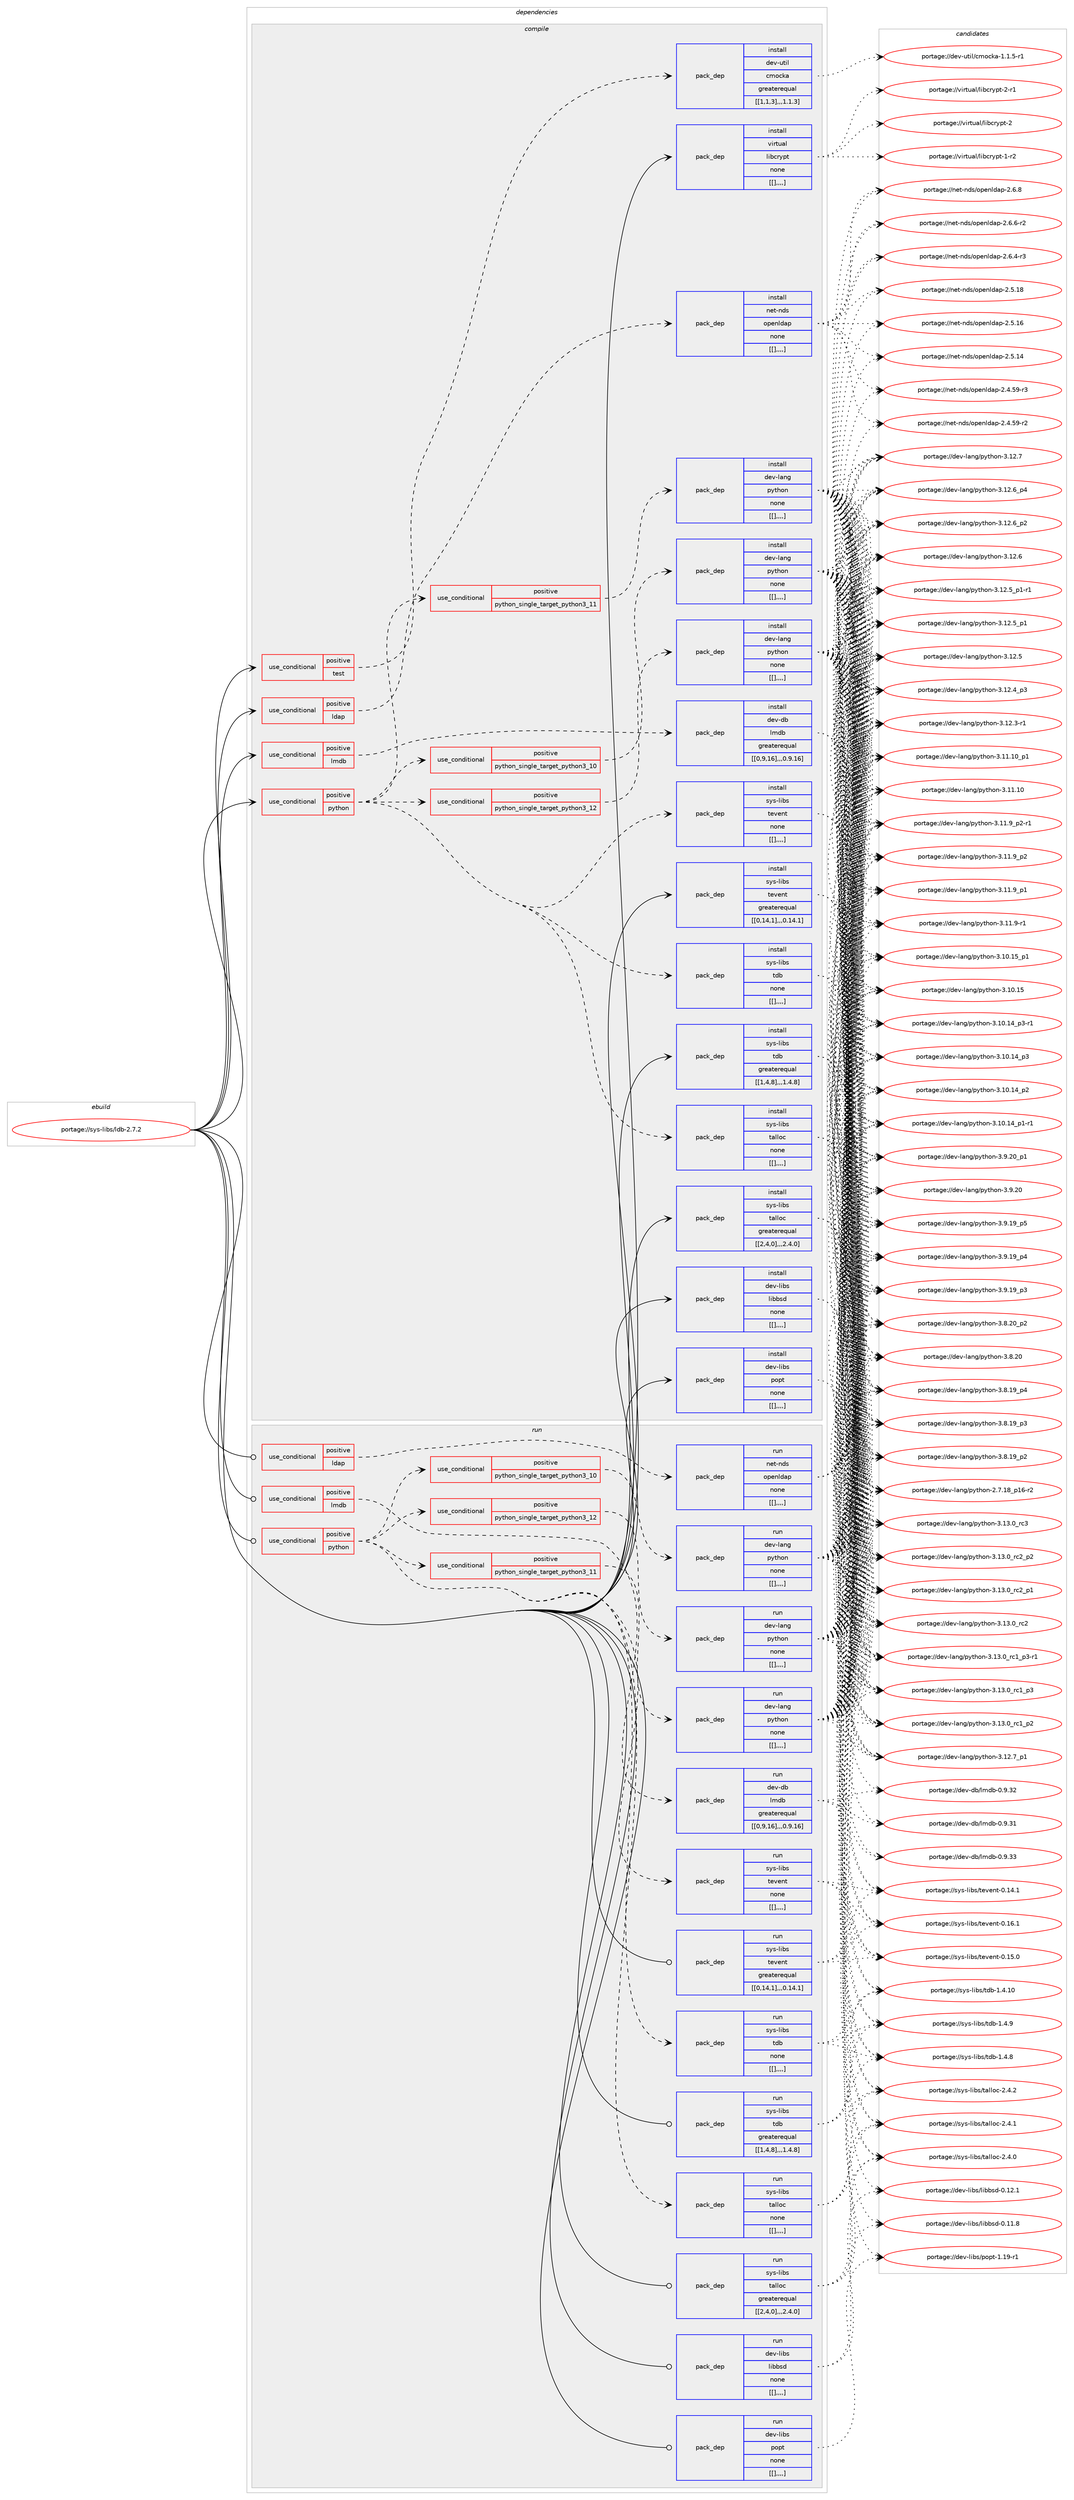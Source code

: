 digraph prolog {

# *************
# Graph options
# *************

newrank=true;
concentrate=true;
compound=true;
graph [rankdir=LR,fontname=Helvetica,fontsize=10,ranksep=1.5];#, ranksep=2.5, nodesep=0.2];
edge  [arrowhead=vee];
node  [fontname=Helvetica,fontsize=10];

# **********
# The ebuild
# **********

subgraph cluster_leftcol {
color=gray;
label=<<i>ebuild</i>>;
id [label="portage://sys-libs/ldb-2.7.2", color=red, width=4, href="../sys-libs/ldb-2.7.2.svg"];
}

# ****************
# The dependencies
# ****************

subgraph cluster_midcol {
color=gray;
label=<<i>dependencies</i>>;
subgraph cluster_compile {
fillcolor="#eeeeee";
style=filled;
label=<<i>compile</i>>;
subgraph cond4103 {
dependency11793 [label=<<TABLE BORDER="0" CELLBORDER="1" CELLSPACING="0" CELLPADDING="4"><TR><TD ROWSPAN="3" CELLPADDING="10">use_conditional</TD></TR><TR><TD>positive</TD></TR><TR><TD>ldap</TD></TR></TABLE>>, shape=none, color=red];
subgraph pack7653 {
dependency11794 [label=<<TABLE BORDER="0" CELLBORDER="1" CELLSPACING="0" CELLPADDING="4" WIDTH="220"><TR><TD ROWSPAN="6" CELLPADDING="30">pack_dep</TD></TR><TR><TD WIDTH="110">install</TD></TR><TR><TD>net-nds</TD></TR><TR><TD>openldap</TD></TR><TR><TD>none</TD></TR><TR><TD>[[],,,,]</TD></TR></TABLE>>, shape=none, color=blue];
}
dependency11793:e -> dependency11794:w [weight=20,style="dashed",arrowhead="vee"];
}
id:e -> dependency11793:w [weight=20,style="solid",arrowhead="vee"];
subgraph cond4104 {
dependency11795 [label=<<TABLE BORDER="0" CELLBORDER="1" CELLSPACING="0" CELLPADDING="4"><TR><TD ROWSPAN="3" CELLPADDING="10">use_conditional</TD></TR><TR><TD>positive</TD></TR><TR><TD>lmdb</TD></TR></TABLE>>, shape=none, color=red];
subgraph pack7654 {
dependency11796 [label=<<TABLE BORDER="0" CELLBORDER="1" CELLSPACING="0" CELLPADDING="4" WIDTH="220"><TR><TD ROWSPAN="6" CELLPADDING="30">pack_dep</TD></TR><TR><TD WIDTH="110">install</TD></TR><TR><TD>dev-db</TD></TR><TR><TD>lmdb</TD></TR><TR><TD>greaterequal</TD></TR><TR><TD>[[0,9,16],,,0.9.16]</TD></TR></TABLE>>, shape=none, color=blue];
}
dependency11795:e -> dependency11796:w [weight=20,style="dashed",arrowhead="vee"];
}
id:e -> dependency11795:w [weight=20,style="solid",arrowhead="vee"];
subgraph cond4105 {
dependency11797 [label=<<TABLE BORDER="0" CELLBORDER="1" CELLSPACING="0" CELLPADDING="4"><TR><TD ROWSPAN="3" CELLPADDING="10">use_conditional</TD></TR><TR><TD>positive</TD></TR><TR><TD>python</TD></TR></TABLE>>, shape=none, color=red];
subgraph cond4106 {
dependency11798 [label=<<TABLE BORDER="0" CELLBORDER="1" CELLSPACING="0" CELLPADDING="4"><TR><TD ROWSPAN="3" CELLPADDING="10">use_conditional</TD></TR><TR><TD>positive</TD></TR><TR><TD>python_single_target_python3_10</TD></TR></TABLE>>, shape=none, color=red];
subgraph pack7655 {
dependency11799 [label=<<TABLE BORDER="0" CELLBORDER="1" CELLSPACING="0" CELLPADDING="4" WIDTH="220"><TR><TD ROWSPAN="6" CELLPADDING="30">pack_dep</TD></TR><TR><TD WIDTH="110">install</TD></TR><TR><TD>dev-lang</TD></TR><TR><TD>python</TD></TR><TR><TD>none</TD></TR><TR><TD>[[],,,,]</TD></TR></TABLE>>, shape=none, color=blue];
}
dependency11798:e -> dependency11799:w [weight=20,style="dashed",arrowhead="vee"];
}
dependency11797:e -> dependency11798:w [weight=20,style="dashed",arrowhead="vee"];
subgraph cond4107 {
dependency11800 [label=<<TABLE BORDER="0" CELLBORDER="1" CELLSPACING="0" CELLPADDING="4"><TR><TD ROWSPAN="3" CELLPADDING="10">use_conditional</TD></TR><TR><TD>positive</TD></TR><TR><TD>python_single_target_python3_11</TD></TR></TABLE>>, shape=none, color=red];
subgraph pack7656 {
dependency11801 [label=<<TABLE BORDER="0" CELLBORDER="1" CELLSPACING="0" CELLPADDING="4" WIDTH="220"><TR><TD ROWSPAN="6" CELLPADDING="30">pack_dep</TD></TR><TR><TD WIDTH="110">install</TD></TR><TR><TD>dev-lang</TD></TR><TR><TD>python</TD></TR><TR><TD>none</TD></TR><TR><TD>[[],,,,]</TD></TR></TABLE>>, shape=none, color=blue];
}
dependency11800:e -> dependency11801:w [weight=20,style="dashed",arrowhead="vee"];
}
dependency11797:e -> dependency11800:w [weight=20,style="dashed",arrowhead="vee"];
subgraph cond4108 {
dependency11802 [label=<<TABLE BORDER="0" CELLBORDER="1" CELLSPACING="0" CELLPADDING="4"><TR><TD ROWSPAN="3" CELLPADDING="10">use_conditional</TD></TR><TR><TD>positive</TD></TR><TR><TD>python_single_target_python3_12</TD></TR></TABLE>>, shape=none, color=red];
subgraph pack7657 {
dependency11803 [label=<<TABLE BORDER="0" CELLBORDER="1" CELLSPACING="0" CELLPADDING="4" WIDTH="220"><TR><TD ROWSPAN="6" CELLPADDING="30">pack_dep</TD></TR><TR><TD WIDTH="110">install</TD></TR><TR><TD>dev-lang</TD></TR><TR><TD>python</TD></TR><TR><TD>none</TD></TR><TR><TD>[[],,,,]</TD></TR></TABLE>>, shape=none, color=blue];
}
dependency11802:e -> dependency11803:w [weight=20,style="dashed",arrowhead="vee"];
}
dependency11797:e -> dependency11802:w [weight=20,style="dashed",arrowhead="vee"];
subgraph pack7658 {
dependency11804 [label=<<TABLE BORDER="0" CELLBORDER="1" CELLSPACING="0" CELLPADDING="4" WIDTH="220"><TR><TD ROWSPAN="6" CELLPADDING="30">pack_dep</TD></TR><TR><TD WIDTH="110">install</TD></TR><TR><TD>sys-libs</TD></TR><TR><TD>talloc</TD></TR><TR><TD>none</TD></TR><TR><TD>[[],,,,]</TD></TR></TABLE>>, shape=none, color=blue];
}
dependency11797:e -> dependency11804:w [weight=20,style="dashed",arrowhead="vee"];
subgraph pack7659 {
dependency11805 [label=<<TABLE BORDER="0" CELLBORDER="1" CELLSPACING="0" CELLPADDING="4" WIDTH="220"><TR><TD ROWSPAN="6" CELLPADDING="30">pack_dep</TD></TR><TR><TD WIDTH="110">install</TD></TR><TR><TD>sys-libs</TD></TR><TR><TD>tdb</TD></TR><TR><TD>none</TD></TR><TR><TD>[[],,,,]</TD></TR></TABLE>>, shape=none, color=blue];
}
dependency11797:e -> dependency11805:w [weight=20,style="dashed",arrowhead="vee"];
subgraph pack7660 {
dependency11806 [label=<<TABLE BORDER="0" CELLBORDER="1" CELLSPACING="0" CELLPADDING="4" WIDTH="220"><TR><TD ROWSPAN="6" CELLPADDING="30">pack_dep</TD></TR><TR><TD WIDTH="110">install</TD></TR><TR><TD>sys-libs</TD></TR><TR><TD>tevent</TD></TR><TR><TD>none</TD></TR><TR><TD>[[],,,,]</TD></TR></TABLE>>, shape=none, color=blue];
}
dependency11797:e -> dependency11806:w [weight=20,style="dashed",arrowhead="vee"];
}
id:e -> dependency11797:w [weight=20,style="solid",arrowhead="vee"];
subgraph cond4109 {
dependency11807 [label=<<TABLE BORDER="0" CELLBORDER="1" CELLSPACING="0" CELLPADDING="4"><TR><TD ROWSPAN="3" CELLPADDING="10">use_conditional</TD></TR><TR><TD>positive</TD></TR><TR><TD>test</TD></TR></TABLE>>, shape=none, color=red];
subgraph pack7661 {
dependency11808 [label=<<TABLE BORDER="0" CELLBORDER="1" CELLSPACING="0" CELLPADDING="4" WIDTH="220"><TR><TD ROWSPAN="6" CELLPADDING="30">pack_dep</TD></TR><TR><TD WIDTH="110">install</TD></TR><TR><TD>dev-util</TD></TR><TR><TD>cmocka</TD></TR><TR><TD>greaterequal</TD></TR><TR><TD>[[1,1,3],,,1.1.3]</TD></TR></TABLE>>, shape=none, color=blue];
}
dependency11807:e -> dependency11808:w [weight=20,style="dashed",arrowhead="vee"];
}
id:e -> dependency11807:w [weight=20,style="solid",arrowhead="vee"];
subgraph pack7662 {
dependency11809 [label=<<TABLE BORDER="0" CELLBORDER="1" CELLSPACING="0" CELLPADDING="4" WIDTH="220"><TR><TD ROWSPAN="6" CELLPADDING="30">pack_dep</TD></TR><TR><TD WIDTH="110">install</TD></TR><TR><TD>dev-libs</TD></TR><TR><TD>libbsd</TD></TR><TR><TD>none</TD></TR><TR><TD>[[],,,,]</TD></TR></TABLE>>, shape=none, color=blue];
}
id:e -> dependency11809:w [weight=20,style="solid",arrowhead="vee"];
subgraph pack7663 {
dependency11810 [label=<<TABLE BORDER="0" CELLBORDER="1" CELLSPACING="0" CELLPADDING="4" WIDTH="220"><TR><TD ROWSPAN="6" CELLPADDING="30">pack_dep</TD></TR><TR><TD WIDTH="110">install</TD></TR><TR><TD>dev-libs</TD></TR><TR><TD>popt</TD></TR><TR><TD>none</TD></TR><TR><TD>[[],,,,]</TD></TR></TABLE>>, shape=none, color=blue];
}
id:e -> dependency11810:w [weight=20,style="solid",arrowhead="vee"];
subgraph pack7664 {
dependency11811 [label=<<TABLE BORDER="0" CELLBORDER="1" CELLSPACING="0" CELLPADDING="4" WIDTH="220"><TR><TD ROWSPAN="6" CELLPADDING="30">pack_dep</TD></TR><TR><TD WIDTH="110">install</TD></TR><TR><TD>sys-libs</TD></TR><TR><TD>talloc</TD></TR><TR><TD>greaterequal</TD></TR><TR><TD>[[2,4,0],,,2.4.0]</TD></TR></TABLE>>, shape=none, color=blue];
}
id:e -> dependency11811:w [weight=20,style="solid",arrowhead="vee"];
subgraph pack7665 {
dependency11812 [label=<<TABLE BORDER="0" CELLBORDER="1" CELLSPACING="0" CELLPADDING="4" WIDTH="220"><TR><TD ROWSPAN="6" CELLPADDING="30">pack_dep</TD></TR><TR><TD WIDTH="110">install</TD></TR><TR><TD>sys-libs</TD></TR><TR><TD>tdb</TD></TR><TR><TD>greaterequal</TD></TR><TR><TD>[[1,4,8],,,1.4.8]</TD></TR></TABLE>>, shape=none, color=blue];
}
id:e -> dependency11812:w [weight=20,style="solid",arrowhead="vee"];
subgraph pack7666 {
dependency11813 [label=<<TABLE BORDER="0" CELLBORDER="1" CELLSPACING="0" CELLPADDING="4" WIDTH="220"><TR><TD ROWSPAN="6" CELLPADDING="30">pack_dep</TD></TR><TR><TD WIDTH="110">install</TD></TR><TR><TD>sys-libs</TD></TR><TR><TD>tevent</TD></TR><TR><TD>greaterequal</TD></TR><TR><TD>[[0,14,1],,,0.14.1]</TD></TR></TABLE>>, shape=none, color=blue];
}
id:e -> dependency11813:w [weight=20,style="solid",arrowhead="vee"];
subgraph pack7667 {
dependency11814 [label=<<TABLE BORDER="0" CELLBORDER="1" CELLSPACING="0" CELLPADDING="4" WIDTH="220"><TR><TD ROWSPAN="6" CELLPADDING="30">pack_dep</TD></TR><TR><TD WIDTH="110">install</TD></TR><TR><TD>virtual</TD></TR><TR><TD>libcrypt</TD></TR><TR><TD>none</TD></TR><TR><TD>[[],,,,]</TD></TR></TABLE>>, shape=none, color=blue];
}
id:e -> dependency11814:w [weight=20,style="solid",arrowhead="vee"];
}
subgraph cluster_compileandrun {
fillcolor="#eeeeee";
style=filled;
label=<<i>compile and run</i>>;
}
subgraph cluster_run {
fillcolor="#eeeeee";
style=filled;
label=<<i>run</i>>;
subgraph cond4110 {
dependency11815 [label=<<TABLE BORDER="0" CELLBORDER="1" CELLSPACING="0" CELLPADDING="4"><TR><TD ROWSPAN="3" CELLPADDING="10">use_conditional</TD></TR><TR><TD>positive</TD></TR><TR><TD>ldap</TD></TR></TABLE>>, shape=none, color=red];
subgraph pack7668 {
dependency11816 [label=<<TABLE BORDER="0" CELLBORDER="1" CELLSPACING="0" CELLPADDING="4" WIDTH="220"><TR><TD ROWSPAN="6" CELLPADDING="30">pack_dep</TD></TR><TR><TD WIDTH="110">run</TD></TR><TR><TD>net-nds</TD></TR><TR><TD>openldap</TD></TR><TR><TD>none</TD></TR><TR><TD>[[],,,,]</TD></TR></TABLE>>, shape=none, color=blue];
}
dependency11815:e -> dependency11816:w [weight=20,style="dashed",arrowhead="vee"];
}
id:e -> dependency11815:w [weight=20,style="solid",arrowhead="odot"];
subgraph cond4111 {
dependency11817 [label=<<TABLE BORDER="0" CELLBORDER="1" CELLSPACING="0" CELLPADDING="4"><TR><TD ROWSPAN="3" CELLPADDING="10">use_conditional</TD></TR><TR><TD>positive</TD></TR><TR><TD>lmdb</TD></TR></TABLE>>, shape=none, color=red];
subgraph pack7669 {
dependency11818 [label=<<TABLE BORDER="0" CELLBORDER="1" CELLSPACING="0" CELLPADDING="4" WIDTH="220"><TR><TD ROWSPAN="6" CELLPADDING="30">pack_dep</TD></TR><TR><TD WIDTH="110">run</TD></TR><TR><TD>dev-db</TD></TR><TR><TD>lmdb</TD></TR><TR><TD>greaterequal</TD></TR><TR><TD>[[0,9,16],,,0.9.16]</TD></TR></TABLE>>, shape=none, color=blue];
}
dependency11817:e -> dependency11818:w [weight=20,style="dashed",arrowhead="vee"];
}
id:e -> dependency11817:w [weight=20,style="solid",arrowhead="odot"];
subgraph cond4112 {
dependency11819 [label=<<TABLE BORDER="0" CELLBORDER="1" CELLSPACING="0" CELLPADDING="4"><TR><TD ROWSPAN="3" CELLPADDING="10">use_conditional</TD></TR><TR><TD>positive</TD></TR><TR><TD>python</TD></TR></TABLE>>, shape=none, color=red];
subgraph cond4113 {
dependency11820 [label=<<TABLE BORDER="0" CELLBORDER="1" CELLSPACING="0" CELLPADDING="4"><TR><TD ROWSPAN="3" CELLPADDING="10">use_conditional</TD></TR><TR><TD>positive</TD></TR><TR><TD>python_single_target_python3_10</TD></TR></TABLE>>, shape=none, color=red];
subgraph pack7670 {
dependency11821 [label=<<TABLE BORDER="0" CELLBORDER="1" CELLSPACING="0" CELLPADDING="4" WIDTH="220"><TR><TD ROWSPAN="6" CELLPADDING="30">pack_dep</TD></TR><TR><TD WIDTH="110">run</TD></TR><TR><TD>dev-lang</TD></TR><TR><TD>python</TD></TR><TR><TD>none</TD></TR><TR><TD>[[],,,,]</TD></TR></TABLE>>, shape=none, color=blue];
}
dependency11820:e -> dependency11821:w [weight=20,style="dashed",arrowhead="vee"];
}
dependency11819:e -> dependency11820:w [weight=20,style="dashed",arrowhead="vee"];
subgraph cond4114 {
dependency11822 [label=<<TABLE BORDER="0" CELLBORDER="1" CELLSPACING="0" CELLPADDING="4"><TR><TD ROWSPAN="3" CELLPADDING="10">use_conditional</TD></TR><TR><TD>positive</TD></TR><TR><TD>python_single_target_python3_11</TD></TR></TABLE>>, shape=none, color=red];
subgraph pack7671 {
dependency11823 [label=<<TABLE BORDER="0" CELLBORDER="1" CELLSPACING="0" CELLPADDING="4" WIDTH="220"><TR><TD ROWSPAN="6" CELLPADDING="30">pack_dep</TD></TR><TR><TD WIDTH="110">run</TD></TR><TR><TD>dev-lang</TD></TR><TR><TD>python</TD></TR><TR><TD>none</TD></TR><TR><TD>[[],,,,]</TD></TR></TABLE>>, shape=none, color=blue];
}
dependency11822:e -> dependency11823:w [weight=20,style="dashed",arrowhead="vee"];
}
dependency11819:e -> dependency11822:w [weight=20,style="dashed",arrowhead="vee"];
subgraph cond4115 {
dependency11824 [label=<<TABLE BORDER="0" CELLBORDER="1" CELLSPACING="0" CELLPADDING="4"><TR><TD ROWSPAN="3" CELLPADDING="10">use_conditional</TD></TR><TR><TD>positive</TD></TR><TR><TD>python_single_target_python3_12</TD></TR></TABLE>>, shape=none, color=red];
subgraph pack7672 {
dependency11825 [label=<<TABLE BORDER="0" CELLBORDER="1" CELLSPACING="0" CELLPADDING="4" WIDTH="220"><TR><TD ROWSPAN="6" CELLPADDING="30">pack_dep</TD></TR><TR><TD WIDTH="110">run</TD></TR><TR><TD>dev-lang</TD></TR><TR><TD>python</TD></TR><TR><TD>none</TD></TR><TR><TD>[[],,,,]</TD></TR></TABLE>>, shape=none, color=blue];
}
dependency11824:e -> dependency11825:w [weight=20,style="dashed",arrowhead="vee"];
}
dependency11819:e -> dependency11824:w [weight=20,style="dashed",arrowhead="vee"];
subgraph pack7673 {
dependency11826 [label=<<TABLE BORDER="0" CELLBORDER="1" CELLSPACING="0" CELLPADDING="4" WIDTH="220"><TR><TD ROWSPAN="6" CELLPADDING="30">pack_dep</TD></TR><TR><TD WIDTH="110">run</TD></TR><TR><TD>sys-libs</TD></TR><TR><TD>talloc</TD></TR><TR><TD>none</TD></TR><TR><TD>[[],,,,]</TD></TR></TABLE>>, shape=none, color=blue];
}
dependency11819:e -> dependency11826:w [weight=20,style="dashed",arrowhead="vee"];
subgraph pack7674 {
dependency11827 [label=<<TABLE BORDER="0" CELLBORDER="1" CELLSPACING="0" CELLPADDING="4" WIDTH="220"><TR><TD ROWSPAN="6" CELLPADDING="30">pack_dep</TD></TR><TR><TD WIDTH="110">run</TD></TR><TR><TD>sys-libs</TD></TR><TR><TD>tdb</TD></TR><TR><TD>none</TD></TR><TR><TD>[[],,,,]</TD></TR></TABLE>>, shape=none, color=blue];
}
dependency11819:e -> dependency11827:w [weight=20,style="dashed",arrowhead="vee"];
subgraph pack7675 {
dependency11828 [label=<<TABLE BORDER="0" CELLBORDER="1" CELLSPACING="0" CELLPADDING="4" WIDTH="220"><TR><TD ROWSPAN="6" CELLPADDING="30">pack_dep</TD></TR><TR><TD WIDTH="110">run</TD></TR><TR><TD>sys-libs</TD></TR><TR><TD>tevent</TD></TR><TR><TD>none</TD></TR><TR><TD>[[],,,,]</TD></TR></TABLE>>, shape=none, color=blue];
}
dependency11819:e -> dependency11828:w [weight=20,style="dashed",arrowhead="vee"];
}
id:e -> dependency11819:w [weight=20,style="solid",arrowhead="odot"];
subgraph pack7676 {
dependency11829 [label=<<TABLE BORDER="0" CELLBORDER="1" CELLSPACING="0" CELLPADDING="4" WIDTH="220"><TR><TD ROWSPAN="6" CELLPADDING="30">pack_dep</TD></TR><TR><TD WIDTH="110">run</TD></TR><TR><TD>dev-libs</TD></TR><TR><TD>libbsd</TD></TR><TR><TD>none</TD></TR><TR><TD>[[],,,,]</TD></TR></TABLE>>, shape=none, color=blue];
}
id:e -> dependency11829:w [weight=20,style="solid",arrowhead="odot"];
subgraph pack7677 {
dependency11830 [label=<<TABLE BORDER="0" CELLBORDER="1" CELLSPACING="0" CELLPADDING="4" WIDTH="220"><TR><TD ROWSPAN="6" CELLPADDING="30">pack_dep</TD></TR><TR><TD WIDTH="110">run</TD></TR><TR><TD>dev-libs</TD></TR><TR><TD>popt</TD></TR><TR><TD>none</TD></TR><TR><TD>[[],,,,]</TD></TR></TABLE>>, shape=none, color=blue];
}
id:e -> dependency11830:w [weight=20,style="solid",arrowhead="odot"];
subgraph pack7678 {
dependency11831 [label=<<TABLE BORDER="0" CELLBORDER="1" CELLSPACING="0" CELLPADDING="4" WIDTH="220"><TR><TD ROWSPAN="6" CELLPADDING="30">pack_dep</TD></TR><TR><TD WIDTH="110">run</TD></TR><TR><TD>sys-libs</TD></TR><TR><TD>talloc</TD></TR><TR><TD>greaterequal</TD></TR><TR><TD>[[2,4,0],,,2.4.0]</TD></TR></TABLE>>, shape=none, color=blue];
}
id:e -> dependency11831:w [weight=20,style="solid",arrowhead="odot"];
subgraph pack7679 {
dependency11832 [label=<<TABLE BORDER="0" CELLBORDER="1" CELLSPACING="0" CELLPADDING="4" WIDTH="220"><TR><TD ROWSPAN="6" CELLPADDING="30">pack_dep</TD></TR><TR><TD WIDTH="110">run</TD></TR><TR><TD>sys-libs</TD></TR><TR><TD>tdb</TD></TR><TR><TD>greaterequal</TD></TR><TR><TD>[[1,4,8],,,1.4.8]</TD></TR></TABLE>>, shape=none, color=blue];
}
id:e -> dependency11832:w [weight=20,style="solid",arrowhead="odot"];
subgraph pack7680 {
dependency11833 [label=<<TABLE BORDER="0" CELLBORDER="1" CELLSPACING="0" CELLPADDING="4" WIDTH="220"><TR><TD ROWSPAN="6" CELLPADDING="30">pack_dep</TD></TR><TR><TD WIDTH="110">run</TD></TR><TR><TD>sys-libs</TD></TR><TR><TD>tevent</TD></TR><TR><TD>greaterequal</TD></TR><TR><TD>[[0,14,1],,,0.14.1]</TD></TR></TABLE>>, shape=none, color=blue];
}
id:e -> dependency11833:w [weight=20,style="solid",arrowhead="odot"];
}
}

# **************
# The candidates
# **************

subgraph cluster_choices {
rank=same;
color=gray;
label=<<i>candidates</i>>;

subgraph choice7653 {
color=black;
nodesep=1;
choice110101116451101001154711111210111010810097112455046544656 [label="portage://net-nds/openldap-2.6.8", color=red, width=4,href="../net-nds/openldap-2.6.8.svg"];
choice1101011164511010011547111112101110108100971124550465446544511450 [label="portage://net-nds/openldap-2.6.6-r2", color=red, width=4,href="../net-nds/openldap-2.6.6-r2.svg"];
choice1101011164511010011547111112101110108100971124550465446524511451 [label="portage://net-nds/openldap-2.6.4-r3", color=red, width=4,href="../net-nds/openldap-2.6.4-r3.svg"];
choice11010111645110100115471111121011101081009711245504653464956 [label="portage://net-nds/openldap-2.5.18", color=red, width=4,href="../net-nds/openldap-2.5.18.svg"];
choice11010111645110100115471111121011101081009711245504653464954 [label="portage://net-nds/openldap-2.5.16", color=red, width=4,href="../net-nds/openldap-2.5.16.svg"];
choice11010111645110100115471111121011101081009711245504653464952 [label="portage://net-nds/openldap-2.5.14", color=red, width=4,href="../net-nds/openldap-2.5.14.svg"];
choice110101116451101001154711111210111010810097112455046524653574511451 [label="portage://net-nds/openldap-2.4.59-r3", color=red, width=4,href="../net-nds/openldap-2.4.59-r3.svg"];
choice110101116451101001154711111210111010810097112455046524653574511450 [label="portage://net-nds/openldap-2.4.59-r2", color=red, width=4,href="../net-nds/openldap-2.4.59-r2.svg"];
dependency11794:e -> choice110101116451101001154711111210111010810097112455046544656:w [style=dotted,weight="100"];
dependency11794:e -> choice1101011164511010011547111112101110108100971124550465446544511450:w [style=dotted,weight="100"];
dependency11794:e -> choice1101011164511010011547111112101110108100971124550465446524511451:w [style=dotted,weight="100"];
dependency11794:e -> choice11010111645110100115471111121011101081009711245504653464956:w [style=dotted,weight="100"];
dependency11794:e -> choice11010111645110100115471111121011101081009711245504653464954:w [style=dotted,weight="100"];
dependency11794:e -> choice11010111645110100115471111121011101081009711245504653464952:w [style=dotted,weight="100"];
dependency11794:e -> choice110101116451101001154711111210111010810097112455046524653574511451:w [style=dotted,weight="100"];
dependency11794:e -> choice110101116451101001154711111210111010810097112455046524653574511450:w [style=dotted,weight="100"];
}
subgraph choice7654 {
color=black;
nodesep=1;
choice1001011184510098471081091009845484657465151 [label="portage://dev-db/lmdb-0.9.33", color=red, width=4,href="../dev-db/lmdb-0.9.33.svg"];
choice1001011184510098471081091009845484657465150 [label="portage://dev-db/lmdb-0.9.32", color=red, width=4,href="../dev-db/lmdb-0.9.32.svg"];
choice1001011184510098471081091009845484657465149 [label="portage://dev-db/lmdb-0.9.31", color=red, width=4,href="../dev-db/lmdb-0.9.31.svg"];
dependency11796:e -> choice1001011184510098471081091009845484657465151:w [style=dotted,weight="100"];
dependency11796:e -> choice1001011184510098471081091009845484657465150:w [style=dotted,weight="100"];
dependency11796:e -> choice1001011184510098471081091009845484657465149:w [style=dotted,weight="100"];
}
subgraph choice7655 {
color=black;
nodesep=1;
choice10010111845108971101034711212111610411111045514649514648951149951 [label="portage://dev-lang/python-3.13.0_rc3", color=red, width=4,href="../dev-lang/python-3.13.0_rc3.svg"];
choice100101118451089711010347112121116104111110455146495146489511499509511250 [label="portage://dev-lang/python-3.13.0_rc2_p2", color=red, width=4,href="../dev-lang/python-3.13.0_rc2_p2.svg"];
choice100101118451089711010347112121116104111110455146495146489511499509511249 [label="portage://dev-lang/python-3.13.0_rc2_p1", color=red, width=4,href="../dev-lang/python-3.13.0_rc2_p1.svg"];
choice10010111845108971101034711212111610411111045514649514648951149950 [label="portage://dev-lang/python-3.13.0_rc2", color=red, width=4,href="../dev-lang/python-3.13.0_rc2.svg"];
choice1001011184510897110103471121211161041111104551464951464895114994995112514511449 [label="portage://dev-lang/python-3.13.0_rc1_p3-r1", color=red, width=4,href="../dev-lang/python-3.13.0_rc1_p3-r1.svg"];
choice100101118451089711010347112121116104111110455146495146489511499499511251 [label="portage://dev-lang/python-3.13.0_rc1_p3", color=red, width=4,href="../dev-lang/python-3.13.0_rc1_p3.svg"];
choice100101118451089711010347112121116104111110455146495146489511499499511250 [label="portage://dev-lang/python-3.13.0_rc1_p2", color=red, width=4,href="../dev-lang/python-3.13.0_rc1_p2.svg"];
choice100101118451089711010347112121116104111110455146495046559511249 [label="portage://dev-lang/python-3.12.7_p1", color=red, width=4,href="../dev-lang/python-3.12.7_p1.svg"];
choice10010111845108971101034711212111610411111045514649504655 [label="portage://dev-lang/python-3.12.7", color=red, width=4,href="../dev-lang/python-3.12.7.svg"];
choice100101118451089711010347112121116104111110455146495046549511252 [label="portage://dev-lang/python-3.12.6_p4", color=red, width=4,href="../dev-lang/python-3.12.6_p4.svg"];
choice100101118451089711010347112121116104111110455146495046549511250 [label="portage://dev-lang/python-3.12.6_p2", color=red, width=4,href="../dev-lang/python-3.12.6_p2.svg"];
choice10010111845108971101034711212111610411111045514649504654 [label="portage://dev-lang/python-3.12.6", color=red, width=4,href="../dev-lang/python-3.12.6.svg"];
choice1001011184510897110103471121211161041111104551464950465395112494511449 [label="portage://dev-lang/python-3.12.5_p1-r1", color=red, width=4,href="../dev-lang/python-3.12.5_p1-r1.svg"];
choice100101118451089711010347112121116104111110455146495046539511249 [label="portage://dev-lang/python-3.12.5_p1", color=red, width=4,href="../dev-lang/python-3.12.5_p1.svg"];
choice10010111845108971101034711212111610411111045514649504653 [label="portage://dev-lang/python-3.12.5", color=red, width=4,href="../dev-lang/python-3.12.5.svg"];
choice100101118451089711010347112121116104111110455146495046529511251 [label="portage://dev-lang/python-3.12.4_p3", color=red, width=4,href="../dev-lang/python-3.12.4_p3.svg"];
choice100101118451089711010347112121116104111110455146495046514511449 [label="portage://dev-lang/python-3.12.3-r1", color=red, width=4,href="../dev-lang/python-3.12.3-r1.svg"];
choice10010111845108971101034711212111610411111045514649494649489511249 [label="portage://dev-lang/python-3.11.10_p1", color=red, width=4,href="../dev-lang/python-3.11.10_p1.svg"];
choice1001011184510897110103471121211161041111104551464949464948 [label="portage://dev-lang/python-3.11.10", color=red, width=4,href="../dev-lang/python-3.11.10.svg"];
choice1001011184510897110103471121211161041111104551464949465795112504511449 [label="portage://dev-lang/python-3.11.9_p2-r1", color=red, width=4,href="../dev-lang/python-3.11.9_p2-r1.svg"];
choice100101118451089711010347112121116104111110455146494946579511250 [label="portage://dev-lang/python-3.11.9_p2", color=red, width=4,href="../dev-lang/python-3.11.9_p2.svg"];
choice100101118451089711010347112121116104111110455146494946579511249 [label="portage://dev-lang/python-3.11.9_p1", color=red, width=4,href="../dev-lang/python-3.11.9_p1.svg"];
choice100101118451089711010347112121116104111110455146494946574511449 [label="portage://dev-lang/python-3.11.9-r1", color=red, width=4,href="../dev-lang/python-3.11.9-r1.svg"];
choice10010111845108971101034711212111610411111045514649484649539511249 [label="portage://dev-lang/python-3.10.15_p1", color=red, width=4,href="../dev-lang/python-3.10.15_p1.svg"];
choice1001011184510897110103471121211161041111104551464948464953 [label="portage://dev-lang/python-3.10.15", color=red, width=4,href="../dev-lang/python-3.10.15.svg"];
choice100101118451089711010347112121116104111110455146494846495295112514511449 [label="portage://dev-lang/python-3.10.14_p3-r1", color=red, width=4,href="../dev-lang/python-3.10.14_p3-r1.svg"];
choice10010111845108971101034711212111610411111045514649484649529511251 [label="portage://dev-lang/python-3.10.14_p3", color=red, width=4,href="../dev-lang/python-3.10.14_p3.svg"];
choice10010111845108971101034711212111610411111045514649484649529511250 [label="portage://dev-lang/python-3.10.14_p2", color=red, width=4,href="../dev-lang/python-3.10.14_p2.svg"];
choice100101118451089711010347112121116104111110455146494846495295112494511449 [label="portage://dev-lang/python-3.10.14_p1-r1", color=red, width=4,href="../dev-lang/python-3.10.14_p1-r1.svg"];
choice100101118451089711010347112121116104111110455146574650489511249 [label="portage://dev-lang/python-3.9.20_p1", color=red, width=4,href="../dev-lang/python-3.9.20_p1.svg"];
choice10010111845108971101034711212111610411111045514657465048 [label="portage://dev-lang/python-3.9.20", color=red, width=4,href="../dev-lang/python-3.9.20.svg"];
choice100101118451089711010347112121116104111110455146574649579511253 [label="portage://dev-lang/python-3.9.19_p5", color=red, width=4,href="../dev-lang/python-3.9.19_p5.svg"];
choice100101118451089711010347112121116104111110455146574649579511252 [label="portage://dev-lang/python-3.9.19_p4", color=red, width=4,href="../dev-lang/python-3.9.19_p4.svg"];
choice100101118451089711010347112121116104111110455146574649579511251 [label="portage://dev-lang/python-3.9.19_p3", color=red, width=4,href="../dev-lang/python-3.9.19_p3.svg"];
choice100101118451089711010347112121116104111110455146564650489511250 [label="portage://dev-lang/python-3.8.20_p2", color=red, width=4,href="../dev-lang/python-3.8.20_p2.svg"];
choice10010111845108971101034711212111610411111045514656465048 [label="portage://dev-lang/python-3.8.20", color=red, width=4,href="../dev-lang/python-3.8.20.svg"];
choice100101118451089711010347112121116104111110455146564649579511252 [label="portage://dev-lang/python-3.8.19_p4", color=red, width=4,href="../dev-lang/python-3.8.19_p4.svg"];
choice100101118451089711010347112121116104111110455146564649579511251 [label="portage://dev-lang/python-3.8.19_p3", color=red, width=4,href="../dev-lang/python-3.8.19_p3.svg"];
choice100101118451089711010347112121116104111110455146564649579511250 [label="portage://dev-lang/python-3.8.19_p2", color=red, width=4,href="../dev-lang/python-3.8.19_p2.svg"];
choice100101118451089711010347112121116104111110455046554649569511249544511450 [label="portage://dev-lang/python-2.7.18_p16-r2", color=red, width=4,href="../dev-lang/python-2.7.18_p16-r2.svg"];
dependency11799:e -> choice10010111845108971101034711212111610411111045514649514648951149951:w [style=dotted,weight="100"];
dependency11799:e -> choice100101118451089711010347112121116104111110455146495146489511499509511250:w [style=dotted,weight="100"];
dependency11799:e -> choice100101118451089711010347112121116104111110455146495146489511499509511249:w [style=dotted,weight="100"];
dependency11799:e -> choice10010111845108971101034711212111610411111045514649514648951149950:w [style=dotted,weight="100"];
dependency11799:e -> choice1001011184510897110103471121211161041111104551464951464895114994995112514511449:w [style=dotted,weight="100"];
dependency11799:e -> choice100101118451089711010347112121116104111110455146495146489511499499511251:w [style=dotted,weight="100"];
dependency11799:e -> choice100101118451089711010347112121116104111110455146495146489511499499511250:w [style=dotted,weight="100"];
dependency11799:e -> choice100101118451089711010347112121116104111110455146495046559511249:w [style=dotted,weight="100"];
dependency11799:e -> choice10010111845108971101034711212111610411111045514649504655:w [style=dotted,weight="100"];
dependency11799:e -> choice100101118451089711010347112121116104111110455146495046549511252:w [style=dotted,weight="100"];
dependency11799:e -> choice100101118451089711010347112121116104111110455146495046549511250:w [style=dotted,weight="100"];
dependency11799:e -> choice10010111845108971101034711212111610411111045514649504654:w [style=dotted,weight="100"];
dependency11799:e -> choice1001011184510897110103471121211161041111104551464950465395112494511449:w [style=dotted,weight="100"];
dependency11799:e -> choice100101118451089711010347112121116104111110455146495046539511249:w [style=dotted,weight="100"];
dependency11799:e -> choice10010111845108971101034711212111610411111045514649504653:w [style=dotted,weight="100"];
dependency11799:e -> choice100101118451089711010347112121116104111110455146495046529511251:w [style=dotted,weight="100"];
dependency11799:e -> choice100101118451089711010347112121116104111110455146495046514511449:w [style=dotted,weight="100"];
dependency11799:e -> choice10010111845108971101034711212111610411111045514649494649489511249:w [style=dotted,weight="100"];
dependency11799:e -> choice1001011184510897110103471121211161041111104551464949464948:w [style=dotted,weight="100"];
dependency11799:e -> choice1001011184510897110103471121211161041111104551464949465795112504511449:w [style=dotted,weight="100"];
dependency11799:e -> choice100101118451089711010347112121116104111110455146494946579511250:w [style=dotted,weight="100"];
dependency11799:e -> choice100101118451089711010347112121116104111110455146494946579511249:w [style=dotted,weight="100"];
dependency11799:e -> choice100101118451089711010347112121116104111110455146494946574511449:w [style=dotted,weight="100"];
dependency11799:e -> choice10010111845108971101034711212111610411111045514649484649539511249:w [style=dotted,weight="100"];
dependency11799:e -> choice1001011184510897110103471121211161041111104551464948464953:w [style=dotted,weight="100"];
dependency11799:e -> choice100101118451089711010347112121116104111110455146494846495295112514511449:w [style=dotted,weight="100"];
dependency11799:e -> choice10010111845108971101034711212111610411111045514649484649529511251:w [style=dotted,weight="100"];
dependency11799:e -> choice10010111845108971101034711212111610411111045514649484649529511250:w [style=dotted,weight="100"];
dependency11799:e -> choice100101118451089711010347112121116104111110455146494846495295112494511449:w [style=dotted,weight="100"];
dependency11799:e -> choice100101118451089711010347112121116104111110455146574650489511249:w [style=dotted,weight="100"];
dependency11799:e -> choice10010111845108971101034711212111610411111045514657465048:w [style=dotted,weight="100"];
dependency11799:e -> choice100101118451089711010347112121116104111110455146574649579511253:w [style=dotted,weight="100"];
dependency11799:e -> choice100101118451089711010347112121116104111110455146574649579511252:w [style=dotted,weight="100"];
dependency11799:e -> choice100101118451089711010347112121116104111110455146574649579511251:w [style=dotted,weight="100"];
dependency11799:e -> choice100101118451089711010347112121116104111110455146564650489511250:w [style=dotted,weight="100"];
dependency11799:e -> choice10010111845108971101034711212111610411111045514656465048:w [style=dotted,weight="100"];
dependency11799:e -> choice100101118451089711010347112121116104111110455146564649579511252:w [style=dotted,weight="100"];
dependency11799:e -> choice100101118451089711010347112121116104111110455146564649579511251:w [style=dotted,weight="100"];
dependency11799:e -> choice100101118451089711010347112121116104111110455146564649579511250:w [style=dotted,weight="100"];
dependency11799:e -> choice100101118451089711010347112121116104111110455046554649569511249544511450:w [style=dotted,weight="100"];
}
subgraph choice7656 {
color=black;
nodesep=1;
choice10010111845108971101034711212111610411111045514649514648951149951 [label="portage://dev-lang/python-3.13.0_rc3", color=red, width=4,href="../dev-lang/python-3.13.0_rc3.svg"];
choice100101118451089711010347112121116104111110455146495146489511499509511250 [label="portage://dev-lang/python-3.13.0_rc2_p2", color=red, width=4,href="../dev-lang/python-3.13.0_rc2_p2.svg"];
choice100101118451089711010347112121116104111110455146495146489511499509511249 [label="portage://dev-lang/python-3.13.0_rc2_p1", color=red, width=4,href="../dev-lang/python-3.13.0_rc2_p1.svg"];
choice10010111845108971101034711212111610411111045514649514648951149950 [label="portage://dev-lang/python-3.13.0_rc2", color=red, width=4,href="../dev-lang/python-3.13.0_rc2.svg"];
choice1001011184510897110103471121211161041111104551464951464895114994995112514511449 [label="portage://dev-lang/python-3.13.0_rc1_p3-r1", color=red, width=4,href="../dev-lang/python-3.13.0_rc1_p3-r1.svg"];
choice100101118451089711010347112121116104111110455146495146489511499499511251 [label="portage://dev-lang/python-3.13.0_rc1_p3", color=red, width=4,href="../dev-lang/python-3.13.0_rc1_p3.svg"];
choice100101118451089711010347112121116104111110455146495146489511499499511250 [label="portage://dev-lang/python-3.13.0_rc1_p2", color=red, width=4,href="../dev-lang/python-3.13.0_rc1_p2.svg"];
choice100101118451089711010347112121116104111110455146495046559511249 [label="portage://dev-lang/python-3.12.7_p1", color=red, width=4,href="../dev-lang/python-3.12.7_p1.svg"];
choice10010111845108971101034711212111610411111045514649504655 [label="portage://dev-lang/python-3.12.7", color=red, width=4,href="../dev-lang/python-3.12.7.svg"];
choice100101118451089711010347112121116104111110455146495046549511252 [label="portage://dev-lang/python-3.12.6_p4", color=red, width=4,href="../dev-lang/python-3.12.6_p4.svg"];
choice100101118451089711010347112121116104111110455146495046549511250 [label="portage://dev-lang/python-3.12.6_p2", color=red, width=4,href="../dev-lang/python-3.12.6_p2.svg"];
choice10010111845108971101034711212111610411111045514649504654 [label="portage://dev-lang/python-3.12.6", color=red, width=4,href="../dev-lang/python-3.12.6.svg"];
choice1001011184510897110103471121211161041111104551464950465395112494511449 [label="portage://dev-lang/python-3.12.5_p1-r1", color=red, width=4,href="../dev-lang/python-3.12.5_p1-r1.svg"];
choice100101118451089711010347112121116104111110455146495046539511249 [label="portage://dev-lang/python-3.12.5_p1", color=red, width=4,href="../dev-lang/python-3.12.5_p1.svg"];
choice10010111845108971101034711212111610411111045514649504653 [label="portage://dev-lang/python-3.12.5", color=red, width=4,href="../dev-lang/python-3.12.5.svg"];
choice100101118451089711010347112121116104111110455146495046529511251 [label="portage://dev-lang/python-3.12.4_p3", color=red, width=4,href="../dev-lang/python-3.12.4_p3.svg"];
choice100101118451089711010347112121116104111110455146495046514511449 [label="portage://dev-lang/python-3.12.3-r1", color=red, width=4,href="../dev-lang/python-3.12.3-r1.svg"];
choice10010111845108971101034711212111610411111045514649494649489511249 [label="portage://dev-lang/python-3.11.10_p1", color=red, width=4,href="../dev-lang/python-3.11.10_p1.svg"];
choice1001011184510897110103471121211161041111104551464949464948 [label="portage://dev-lang/python-3.11.10", color=red, width=4,href="../dev-lang/python-3.11.10.svg"];
choice1001011184510897110103471121211161041111104551464949465795112504511449 [label="portage://dev-lang/python-3.11.9_p2-r1", color=red, width=4,href="../dev-lang/python-3.11.9_p2-r1.svg"];
choice100101118451089711010347112121116104111110455146494946579511250 [label="portage://dev-lang/python-3.11.9_p2", color=red, width=4,href="../dev-lang/python-3.11.9_p2.svg"];
choice100101118451089711010347112121116104111110455146494946579511249 [label="portage://dev-lang/python-3.11.9_p1", color=red, width=4,href="../dev-lang/python-3.11.9_p1.svg"];
choice100101118451089711010347112121116104111110455146494946574511449 [label="portage://dev-lang/python-3.11.9-r1", color=red, width=4,href="../dev-lang/python-3.11.9-r1.svg"];
choice10010111845108971101034711212111610411111045514649484649539511249 [label="portage://dev-lang/python-3.10.15_p1", color=red, width=4,href="../dev-lang/python-3.10.15_p1.svg"];
choice1001011184510897110103471121211161041111104551464948464953 [label="portage://dev-lang/python-3.10.15", color=red, width=4,href="../dev-lang/python-3.10.15.svg"];
choice100101118451089711010347112121116104111110455146494846495295112514511449 [label="portage://dev-lang/python-3.10.14_p3-r1", color=red, width=4,href="../dev-lang/python-3.10.14_p3-r1.svg"];
choice10010111845108971101034711212111610411111045514649484649529511251 [label="portage://dev-lang/python-3.10.14_p3", color=red, width=4,href="../dev-lang/python-3.10.14_p3.svg"];
choice10010111845108971101034711212111610411111045514649484649529511250 [label="portage://dev-lang/python-3.10.14_p2", color=red, width=4,href="../dev-lang/python-3.10.14_p2.svg"];
choice100101118451089711010347112121116104111110455146494846495295112494511449 [label="portage://dev-lang/python-3.10.14_p1-r1", color=red, width=4,href="../dev-lang/python-3.10.14_p1-r1.svg"];
choice100101118451089711010347112121116104111110455146574650489511249 [label="portage://dev-lang/python-3.9.20_p1", color=red, width=4,href="../dev-lang/python-3.9.20_p1.svg"];
choice10010111845108971101034711212111610411111045514657465048 [label="portage://dev-lang/python-3.9.20", color=red, width=4,href="../dev-lang/python-3.9.20.svg"];
choice100101118451089711010347112121116104111110455146574649579511253 [label="portage://dev-lang/python-3.9.19_p5", color=red, width=4,href="../dev-lang/python-3.9.19_p5.svg"];
choice100101118451089711010347112121116104111110455146574649579511252 [label="portage://dev-lang/python-3.9.19_p4", color=red, width=4,href="../dev-lang/python-3.9.19_p4.svg"];
choice100101118451089711010347112121116104111110455146574649579511251 [label="portage://dev-lang/python-3.9.19_p3", color=red, width=4,href="../dev-lang/python-3.9.19_p3.svg"];
choice100101118451089711010347112121116104111110455146564650489511250 [label="portage://dev-lang/python-3.8.20_p2", color=red, width=4,href="../dev-lang/python-3.8.20_p2.svg"];
choice10010111845108971101034711212111610411111045514656465048 [label="portage://dev-lang/python-3.8.20", color=red, width=4,href="../dev-lang/python-3.8.20.svg"];
choice100101118451089711010347112121116104111110455146564649579511252 [label="portage://dev-lang/python-3.8.19_p4", color=red, width=4,href="../dev-lang/python-3.8.19_p4.svg"];
choice100101118451089711010347112121116104111110455146564649579511251 [label="portage://dev-lang/python-3.8.19_p3", color=red, width=4,href="../dev-lang/python-3.8.19_p3.svg"];
choice100101118451089711010347112121116104111110455146564649579511250 [label="portage://dev-lang/python-3.8.19_p2", color=red, width=4,href="../dev-lang/python-3.8.19_p2.svg"];
choice100101118451089711010347112121116104111110455046554649569511249544511450 [label="portage://dev-lang/python-2.7.18_p16-r2", color=red, width=4,href="../dev-lang/python-2.7.18_p16-r2.svg"];
dependency11801:e -> choice10010111845108971101034711212111610411111045514649514648951149951:w [style=dotted,weight="100"];
dependency11801:e -> choice100101118451089711010347112121116104111110455146495146489511499509511250:w [style=dotted,weight="100"];
dependency11801:e -> choice100101118451089711010347112121116104111110455146495146489511499509511249:w [style=dotted,weight="100"];
dependency11801:e -> choice10010111845108971101034711212111610411111045514649514648951149950:w [style=dotted,weight="100"];
dependency11801:e -> choice1001011184510897110103471121211161041111104551464951464895114994995112514511449:w [style=dotted,weight="100"];
dependency11801:e -> choice100101118451089711010347112121116104111110455146495146489511499499511251:w [style=dotted,weight="100"];
dependency11801:e -> choice100101118451089711010347112121116104111110455146495146489511499499511250:w [style=dotted,weight="100"];
dependency11801:e -> choice100101118451089711010347112121116104111110455146495046559511249:w [style=dotted,weight="100"];
dependency11801:e -> choice10010111845108971101034711212111610411111045514649504655:w [style=dotted,weight="100"];
dependency11801:e -> choice100101118451089711010347112121116104111110455146495046549511252:w [style=dotted,weight="100"];
dependency11801:e -> choice100101118451089711010347112121116104111110455146495046549511250:w [style=dotted,weight="100"];
dependency11801:e -> choice10010111845108971101034711212111610411111045514649504654:w [style=dotted,weight="100"];
dependency11801:e -> choice1001011184510897110103471121211161041111104551464950465395112494511449:w [style=dotted,weight="100"];
dependency11801:e -> choice100101118451089711010347112121116104111110455146495046539511249:w [style=dotted,weight="100"];
dependency11801:e -> choice10010111845108971101034711212111610411111045514649504653:w [style=dotted,weight="100"];
dependency11801:e -> choice100101118451089711010347112121116104111110455146495046529511251:w [style=dotted,weight="100"];
dependency11801:e -> choice100101118451089711010347112121116104111110455146495046514511449:w [style=dotted,weight="100"];
dependency11801:e -> choice10010111845108971101034711212111610411111045514649494649489511249:w [style=dotted,weight="100"];
dependency11801:e -> choice1001011184510897110103471121211161041111104551464949464948:w [style=dotted,weight="100"];
dependency11801:e -> choice1001011184510897110103471121211161041111104551464949465795112504511449:w [style=dotted,weight="100"];
dependency11801:e -> choice100101118451089711010347112121116104111110455146494946579511250:w [style=dotted,weight="100"];
dependency11801:e -> choice100101118451089711010347112121116104111110455146494946579511249:w [style=dotted,weight="100"];
dependency11801:e -> choice100101118451089711010347112121116104111110455146494946574511449:w [style=dotted,weight="100"];
dependency11801:e -> choice10010111845108971101034711212111610411111045514649484649539511249:w [style=dotted,weight="100"];
dependency11801:e -> choice1001011184510897110103471121211161041111104551464948464953:w [style=dotted,weight="100"];
dependency11801:e -> choice100101118451089711010347112121116104111110455146494846495295112514511449:w [style=dotted,weight="100"];
dependency11801:e -> choice10010111845108971101034711212111610411111045514649484649529511251:w [style=dotted,weight="100"];
dependency11801:e -> choice10010111845108971101034711212111610411111045514649484649529511250:w [style=dotted,weight="100"];
dependency11801:e -> choice100101118451089711010347112121116104111110455146494846495295112494511449:w [style=dotted,weight="100"];
dependency11801:e -> choice100101118451089711010347112121116104111110455146574650489511249:w [style=dotted,weight="100"];
dependency11801:e -> choice10010111845108971101034711212111610411111045514657465048:w [style=dotted,weight="100"];
dependency11801:e -> choice100101118451089711010347112121116104111110455146574649579511253:w [style=dotted,weight="100"];
dependency11801:e -> choice100101118451089711010347112121116104111110455146574649579511252:w [style=dotted,weight="100"];
dependency11801:e -> choice100101118451089711010347112121116104111110455146574649579511251:w [style=dotted,weight="100"];
dependency11801:e -> choice100101118451089711010347112121116104111110455146564650489511250:w [style=dotted,weight="100"];
dependency11801:e -> choice10010111845108971101034711212111610411111045514656465048:w [style=dotted,weight="100"];
dependency11801:e -> choice100101118451089711010347112121116104111110455146564649579511252:w [style=dotted,weight="100"];
dependency11801:e -> choice100101118451089711010347112121116104111110455146564649579511251:w [style=dotted,weight="100"];
dependency11801:e -> choice100101118451089711010347112121116104111110455146564649579511250:w [style=dotted,weight="100"];
dependency11801:e -> choice100101118451089711010347112121116104111110455046554649569511249544511450:w [style=dotted,weight="100"];
}
subgraph choice7657 {
color=black;
nodesep=1;
choice10010111845108971101034711212111610411111045514649514648951149951 [label="portage://dev-lang/python-3.13.0_rc3", color=red, width=4,href="../dev-lang/python-3.13.0_rc3.svg"];
choice100101118451089711010347112121116104111110455146495146489511499509511250 [label="portage://dev-lang/python-3.13.0_rc2_p2", color=red, width=4,href="../dev-lang/python-3.13.0_rc2_p2.svg"];
choice100101118451089711010347112121116104111110455146495146489511499509511249 [label="portage://dev-lang/python-3.13.0_rc2_p1", color=red, width=4,href="../dev-lang/python-3.13.0_rc2_p1.svg"];
choice10010111845108971101034711212111610411111045514649514648951149950 [label="portage://dev-lang/python-3.13.0_rc2", color=red, width=4,href="../dev-lang/python-3.13.0_rc2.svg"];
choice1001011184510897110103471121211161041111104551464951464895114994995112514511449 [label="portage://dev-lang/python-3.13.0_rc1_p3-r1", color=red, width=4,href="../dev-lang/python-3.13.0_rc1_p3-r1.svg"];
choice100101118451089711010347112121116104111110455146495146489511499499511251 [label="portage://dev-lang/python-3.13.0_rc1_p3", color=red, width=4,href="../dev-lang/python-3.13.0_rc1_p3.svg"];
choice100101118451089711010347112121116104111110455146495146489511499499511250 [label="portage://dev-lang/python-3.13.0_rc1_p2", color=red, width=4,href="../dev-lang/python-3.13.0_rc1_p2.svg"];
choice100101118451089711010347112121116104111110455146495046559511249 [label="portage://dev-lang/python-3.12.7_p1", color=red, width=4,href="../dev-lang/python-3.12.7_p1.svg"];
choice10010111845108971101034711212111610411111045514649504655 [label="portage://dev-lang/python-3.12.7", color=red, width=4,href="../dev-lang/python-3.12.7.svg"];
choice100101118451089711010347112121116104111110455146495046549511252 [label="portage://dev-lang/python-3.12.6_p4", color=red, width=4,href="../dev-lang/python-3.12.6_p4.svg"];
choice100101118451089711010347112121116104111110455146495046549511250 [label="portage://dev-lang/python-3.12.6_p2", color=red, width=4,href="../dev-lang/python-3.12.6_p2.svg"];
choice10010111845108971101034711212111610411111045514649504654 [label="portage://dev-lang/python-3.12.6", color=red, width=4,href="../dev-lang/python-3.12.6.svg"];
choice1001011184510897110103471121211161041111104551464950465395112494511449 [label="portage://dev-lang/python-3.12.5_p1-r1", color=red, width=4,href="../dev-lang/python-3.12.5_p1-r1.svg"];
choice100101118451089711010347112121116104111110455146495046539511249 [label="portage://dev-lang/python-3.12.5_p1", color=red, width=4,href="../dev-lang/python-3.12.5_p1.svg"];
choice10010111845108971101034711212111610411111045514649504653 [label="portage://dev-lang/python-3.12.5", color=red, width=4,href="../dev-lang/python-3.12.5.svg"];
choice100101118451089711010347112121116104111110455146495046529511251 [label="portage://dev-lang/python-3.12.4_p3", color=red, width=4,href="../dev-lang/python-3.12.4_p3.svg"];
choice100101118451089711010347112121116104111110455146495046514511449 [label="portage://dev-lang/python-3.12.3-r1", color=red, width=4,href="../dev-lang/python-3.12.3-r1.svg"];
choice10010111845108971101034711212111610411111045514649494649489511249 [label="portage://dev-lang/python-3.11.10_p1", color=red, width=4,href="../dev-lang/python-3.11.10_p1.svg"];
choice1001011184510897110103471121211161041111104551464949464948 [label="portage://dev-lang/python-3.11.10", color=red, width=4,href="../dev-lang/python-3.11.10.svg"];
choice1001011184510897110103471121211161041111104551464949465795112504511449 [label="portage://dev-lang/python-3.11.9_p2-r1", color=red, width=4,href="../dev-lang/python-3.11.9_p2-r1.svg"];
choice100101118451089711010347112121116104111110455146494946579511250 [label="portage://dev-lang/python-3.11.9_p2", color=red, width=4,href="../dev-lang/python-3.11.9_p2.svg"];
choice100101118451089711010347112121116104111110455146494946579511249 [label="portage://dev-lang/python-3.11.9_p1", color=red, width=4,href="../dev-lang/python-3.11.9_p1.svg"];
choice100101118451089711010347112121116104111110455146494946574511449 [label="portage://dev-lang/python-3.11.9-r1", color=red, width=4,href="../dev-lang/python-3.11.9-r1.svg"];
choice10010111845108971101034711212111610411111045514649484649539511249 [label="portage://dev-lang/python-3.10.15_p1", color=red, width=4,href="../dev-lang/python-3.10.15_p1.svg"];
choice1001011184510897110103471121211161041111104551464948464953 [label="portage://dev-lang/python-3.10.15", color=red, width=4,href="../dev-lang/python-3.10.15.svg"];
choice100101118451089711010347112121116104111110455146494846495295112514511449 [label="portage://dev-lang/python-3.10.14_p3-r1", color=red, width=4,href="../dev-lang/python-3.10.14_p3-r1.svg"];
choice10010111845108971101034711212111610411111045514649484649529511251 [label="portage://dev-lang/python-3.10.14_p3", color=red, width=4,href="../dev-lang/python-3.10.14_p3.svg"];
choice10010111845108971101034711212111610411111045514649484649529511250 [label="portage://dev-lang/python-3.10.14_p2", color=red, width=4,href="../dev-lang/python-3.10.14_p2.svg"];
choice100101118451089711010347112121116104111110455146494846495295112494511449 [label="portage://dev-lang/python-3.10.14_p1-r1", color=red, width=4,href="../dev-lang/python-3.10.14_p1-r1.svg"];
choice100101118451089711010347112121116104111110455146574650489511249 [label="portage://dev-lang/python-3.9.20_p1", color=red, width=4,href="../dev-lang/python-3.9.20_p1.svg"];
choice10010111845108971101034711212111610411111045514657465048 [label="portage://dev-lang/python-3.9.20", color=red, width=4,href="../dev-lang/python-3.9.20.svg"];
choice100101118451089711010347112121116104111110455146574649579511253 [label="portage://dev-lang/python-3.9.19_p5", color=red, width=4,href="../dev-lang/python-3.9.19_p5.svg"];
choice100101118451089711010347112121116104111110455146574649579511252 [label="portage://dev-lang/python-3.9.19_p4", color=red, width=4,href="../dev-lang/python-3.9.19_p4.svg"];
choice100101118451089711010347112121116104111110455146574649579511251 [label="portage://dev-lang/python-3.9.19_p3", color=red, width=4,href="../dev-lang/python-3.9.19_p3.svg"];
choice100101118451089711010347112121116104111110455146564650489511250 [label="portage://dev-lang/python-3.8.20_p2", color=red, width=4,href="../dev-lang/python-3.8.20_p2.svg"];
choice10010111845108971101034711212111610411111045514656465048 [label="portage://dev-lang/python-3.8.20", color=red, width=4,href="../dev-lang/python-3.8.20.svg"];
choice100101118451089711010347112121116104111110455146564649579511252 [label="portage://dev-lang/python-3.8.19_p4", color=red, width=4,href="../dev-lang/python-3.8.19_p4.svg"];
choice100101118451089711010347112121116104111110455146564649579511251 [label="portage://dev-lang/python-3.8.19_p3", color=red, width=4,href="../dev-lang/python-3.8.19_p3.svg"];
choice100101118451089711010347112121116104111110455146564649579511250 [label="portage://dev-lang/python-3.8.19_p2", color=red, width=4,href="../dev-lang/python-3.8.19_p2.svg"];
choice100101118451089711010347112121116104111110455046554649569511249544511450 [label="portage://dev-lang/python-2.7.18_p16-r2", color=red, width=4,href="../dev-lang/python-2.7.18_p16-r2.svg"];
dependency11803:e -> choice10010111845108971101034711212111610411111045514649514648951149951:w [style=dotted,weight="100"];
dependency11803:e -> choice100101118451089711010347112121116104111110455146495146489511499509511250:w [style=dotted,weight="100"];
dependency11803:e -> choice100101118451089711010347112121116104111110455146495146489511499509511249:w [style=dotted,weight="100"];
dependency11803:e -> choice10010111845108971101034711212111610411111045514649514648951149950:w [style=dotted,weight="100"];
dependency11803:e -> choice1001011184510897110103471121211161041111104551464951464895114994995112514511449:w [style=dotted,weight="100"];
dependency11803:e -> choice100101118451089711010347112121116104111110455146495146489511499499511251:w [style=dotted,weight="100"];
dependency11803:e -> choice100101118451089711010347112121116104111110455146495146489511499499511250:w [style=dotted,weight="100"];
dependency11803:e -> choice100101118451089711010347112121116104111110455146495046559511249:w [style=dotted,weight="100"];
dependency11803:e -> choice10010111845108971101034711212111610411111045514649504655:w [style=dotted,weight="100"];
dependency11803:e -> choice100101118451089711010347112121116104111110455146495046549511252:w [style=dotted,weight="100"];
dependency11803:e -> choice100101118451089711010347112121116104111110455146495046549511250:w [style=dotted,weight="100"];
dependency11803:e -> choice10010111845108971101034711212111610411111045514649504654:w [style=dotted,weight="100"];
dependency11803:e -> choice1001011184510897110103471121211161041111104551464950465395112494511449:w [style=dotted,weight="100"];
dependency11803:e -> choice100101118451089711010347112121116104111110455146495046539511249:w [style=dotted,weight="100"];
dependency11803:e -> choice10010111845108971101034711212111610411111045514649504653:w [style=dotted,weight="100"];
dependency11803:e -> choice100101118451089711010347112121116104111110455146495046529511251:w [style=dotted,weight="100"];
dependency11803:e -> choice100101118451089711010347112121116104111110455146495046514511449:w [style=dotted,weight="100"];
dependency11803:e -> choice10010111845108971101034711212111610411111045514649494649489511249:w [style=dotted,weight="100"];
dependency11803:e -> choice1001011184510897110103471121211161041111104551464949464948:w [style=dotted,weight="100"];
dependency11803:e -> choice1001011184510897110103471121211161041111104551464949465795112504511449:w [style=dotted,weight="100"];
dependency11803:e -> choice100101118451089711010347112121116104111110455146494946579511250:w [style=dotted,weight="100"];
dependency11803:e -> choice100101118451089711010347112121116104111110455146494946579511249:w [style=dotted,weight="100"];
dependency11803:e -> choice100101118451089711010347112121116104111110455146494946574511449:w [style=dotted,weight="100"];
dependency11803:e -> choice10010111845108971101034711212111610411111045514649484649539511249:w [style=dotted,weight="100"];
dependency11803:e -> choice1001011184510897110103471121211161041111104551464948464953:w [style=dotted,weight="100"];
dependency11803:e -> choice100101118451089711010347112121116104111110455146494846495295112514511449:w [style=dotted,weight="100"];
dependency11803:e -> choice10010111845108971101034711212111610411111045514649484649529511251:w [style=dotted,weight="100"];
dependency11803:e -> choice10010111845108971101034711212111610411111045514649484649529511250:w [style=dotted,weight="100"];
dependency11803:e -> choice100101118451089711010347112121116104111110455146494846495295112494511449:w [style=dotted,weight="100"];
dependency11803:e -> choice100101118451089711010347112121116104111110455146574650489511249:w [style=dotted,weight="100"];
dependency11803:e -> choice10010111845108971101034711212111610411111045514657465048:w [style=dotted,weight="100"];
dependency11803:e -> choice100101118451089711010347112121116104111110455146574649579511253:w [style=dotted,weight="100"];
dependency11803:e -> choice100101118451089711010347112121116104111110455146574649579511252:w [style=dotted,weight="100"];
dependency11803:e -> choice100101118451089711010347112121116104111110455146574649579511251:w [style=dotted,weight="100"];
dependency11803:e -> choice100101118451089711010347112121116104111110455146564650489511250:w [style=dotted,weight="100"];
dependency11803:e -> choice10010111845108971101034711212111610411111045514656465048:w [style=dotted,weight="100"];
dependency11803:e -> choice100101118451089711010347112121116104111110455146564649579511252:w [style=dotted,weight="100"];
dependency11803:e -> choice100101118451089711010347112121116104111110455146564649579511251:w [style=dotted,weight="100"];
dependency11803:e -> choice100101118451089711010347112121116104111110455146564649579511250:w [style=dotted,weight="100"];
dependency11803:e -> choice100101118451089711010347112121116104111110455046554649569511249544511450:w [style=dotted,weight="100"];
}
subgraph choice7658 {
color=black;
nodesep=1;
choice1151211154510810598115471169710810811199455046524650 [label="portage://sys-libs/talloc-2.4.2", color=red, width=4,href="../sys-libs/talloc-2.4.2.svg"];
choice1151211154510810598115471169710810811199455046524649 [label="portage://sys-libs/talloc-2.4.1", color=red, width=4,href="../sys-libs/talloc-2.4.1.svg"];
choice1151211154510810598115471169710810811199455046524648 [label="portage://sys-libs/talloc-2.4.0", color=red, width=4,href="../sys-libs/talloc-2.4.0.svg"];
dependency11804:e -> choice1151211154510810598115471169710810811199455046524650:w [style=dotted,weight="100"];
dependency11804:e -> choice1151211154510810598115471169710810811199455046524649:w [style=dotted,weight="100"];
dependency11804:e -> choice1151211154510810598115471169710810811199455046524648:w [style=dotted,weight="100"];
}
subgraph choice7659 {
color=black;
nodesep=1;
choice1151211154510810598115471161009845494652464948 [label="portage://sys-libs/tdb-1.4.10", color=red, width=4,href="../sys-libs/tdb-1.4.10.svg"];
choice11512111545108105981154711610098454946524657 [label="portage://sys-libs/tdb-1.4.9", color=red, width=4,href="../sys-libs/tdb-1.4.9.svg"];
choice11512111545108105981154711610098454946524656 [label="portage://sys-libs/tdb-1.4.8", color=red, width=4,href="../sys-libs/tdb-1.4.8.svg"];
dependency11805:e -> choice1151211154510810598115471161009845494652464948:w [style=dotted,weight="100"];
dependency11805:e -> choice11512111545108105981154711610098454946524657:w [style=dotted,weight="100"];
dependency11805:e -> choice11512111545108105981154711610098454946524656:w [style=dotted,weight="100"];
}
subgraph choice7660 {
color=black;
nodesep=1;
choice11512111545108105981154711610111810111011645484649544649 [label="portage://sys-libs/tevent-0.16.1", color=red, width=4,href="../sys-libs/tevent-0.16.1.svg"];
choice11512111545108105981154711610111810111011645484649534648 [label="portage://sys-libs/tevent-0.15.0", color=red, width=4,href="../sys-libs/tevent-0.15.0.svg"];
choice11512111545108105981154711610111810111011645484649524649 [label="portage://sys-libs/tevent-0.14.1", color=red, width=4,href="../sys-libs/tevent-0.14.1.svg"];
dependency11806:e -> choice11512111545108105981154711610111810111011645484649544649:w [style=dotted,weight="100"];
dependency11806:e -> choice11512111545108105981154711610111810111011645484649534648:w [style=dotted,weight="100"];
dependency11806:e -> choice11512111545108105981154711610111810111011645484649524649:w [style=dotted,weight="100"];
}
subgraph choice7661 {
color=black;
nodesep=1;
choice10010111845117116105108479910911199107974549464946534511449 [label="portage://dev-util/cmocka-1.1.5-r1", color=red, width=4,href="../dev-util/cmocka-1.1.5-r1.svg"];
dependency11808:e -> choice10010111845117116105108479910911199107974549464946534511449:w [style=dotted,weight="100"];
}
subgraph choice7662 {
color=black;
nodesep=1;
choice100101118451081059811547108105989811510045484649504649 [label="portage://dev-libs/libbsd-0.12.1", color=red, width=4,href="../dev-libs/libbsd-0.12.1.svg"];
choice100101118451081059811547108105989811510045484649494656 [label="portage://dev-libs/libbsd-0.11.8", color=red, width=4,href="../dev-libs/libbsd-0.11.8.svg"];
dependency11809:e -> choice100101118451081059811547108105989811510045484649504649:w [style=dotted,weight="100"];
dependency11809:e -> choice100101118451081059811547108105989811510045484649494656:w [style=dotted,weight="100"];
}
subgraph choice7663 {
color=black;
nodesep=1;
choice10010111845108105981154711211111211645494649574511449 [label="portage://dev-libs/popt-1.19-r1", color=red, width=4,href="../dev-libs/popt-1.19-r1.svg"];
dependency11810:e -> choice10010111845108105981154711211111211645494649574511449:w [style=dotted,weight="100"];
}
subgraph choice7664 {
color=black;
nodesep=1;
choice1151211154510810598115471169710810811199455046524650 [label="portage://sys-libs/talloc-2.4.2", color=red, width=4,href="../sys-libs/talloc-2.4.2.svg"];
choice1151211154510810598115471169710810811199455046524649 [label="portage://sys-libs/talloc-2.4.1", color=red, width=4,href="../sys-libs/talloc-2.4.1.svg"];
choice1151211154510810598115471169710810811199455046524648 [label="portage://sys-libs/talloc-2.4.0", color=red, width=4,href="../sys-libs/talloc-2.4.0.svg"];
dependency11811:e -> choice1151211154510810598115471169710810811199455046524650:w [style=dotted,weight="100"];
dependency11811:e -> choice1151211154510810598115471169710810811199455046524649:w [style=dotted,weight="100"];
dependency11811:e -> choice1151211154510810598115471169710810811199455046524648:w [style=dotted,weight="100"];
}
subgraph choice7665 {
color=black;
nodesep=1;
choice1151211154510810598115471161009845494652464948 [label="portage://sys-libs/tdb-1.4.10", color=red, width=4,href="../sys-libs/tdb-1.4.10.svg"];
choice11512111545108105981154711610098454946524657 [label="portage://sys-libs/tdb-1.4.9", color=red, width=4,href="../sys-libs/tdb-1.4.9.svg"];
choice11512111545108105981154711610098454946524656 [label="portage://sys-libs/tdb-1.4.8", color=red, width=4,href="../sys-libs/tdb-1.4.8.svg"];
dependency11812:e -> choice1151211154510810598115471161009845494652464948:w [style=dotted,weight="100"];
dependency11812:e -> choice11512111545108105981154711610098454946524657:w [style=dotted,weight="100"];
dependency11812:e -> choice11512111545108105981154711610098454946524656:w [style=dotted,weight="100"];
}
subgraph choice7666 {
color=black;
nodesep=1;
choice11512111545108105981154711610111810111011645484649544649 [label="portage://sys-libs/tevent-0.16.1", color=red, width=4,href="../sys-libs/tevent-0.16.1.svg"];
choice11512111545108105981154711610111810111011645484649534648 [label="portage://sys-libs/tevent-0.15.0", color=red, width=4,href="../sys-libs/tevent-0.15.0.svg"];
choice11512111545108105981154711610111810111011645484649524649 [label="portage://sys-libs/tevent-0.14.1", color=red, width=4,href="../sys-libs/tevent-0.14.1.svg"];
dependency11813:e -> choice11512111545108105981154711610111810111011645484649544649:w [style=dotted,weight="100"];
dependency11813:e -> choice11512111545108105981154711610111810111011645484649534648:w [style=dotted,weight="100"];
dependency11813:e -> choice11512111545108105981154711610111810111011645484649524649:w [style=dotted,weight="100"];
}
subgraph choice7667 {
color=black;
nodesep=1;
choice1181051141161179710847108105989911412111211645504511449 [label="portage://virtual/libcrypt-2-r1", color=red, width=4,href="../virtual/libcrypt-2-r1.svg"];
choice118105114116117971084710810598991141211121164550 [label="portage://virtual/libcrypt-2", color=red, width=4,href="../virtual/libcrypt-2.svg"];
choice1181051141161179710847108105989911412111211645494511450 [label="portage://virtual/libcrypt-1-r2", color=red, width=4,href="../virtual/libcrypt-1-r2.svg"];
dependency11814:e -> choice1181051141161179710847108105989911412111211645504511449:w [style=dotted,weight="100"];
dependency11814:e -> choice118105114116117971084710810598991141211121164550:w [style=dotted,weight="100"];
dependency11814:e -> choice1181051141161179710847108105989911412111211645494511450:w [style=dotted,weight="100"];
}
subgraph choice7668 {
color=black;
nodesep=1;
choice110101116451101001154711111210111010810097112455046544656 [label="portage://net-nds/openldap-2.6.8", color=red, width=4,href="../net-nds/openldap-2.6.8.svg"];
choice1101011164511010011547111112101110108100971124550465446544511450 [label="portage://net-nds/openldap-2.6.6-r2", color=red, width=4,href="../net-nds/openldap-2.6.6-r2.svg"];
choice1101011164511010011547111112101110108100971124550465446524511451 [label="portage://net-nds/openldap-2.6.4-r3", color=red, width=4,href="../net-nds/openldap-2.6.4-r3.svg"];
choice11010111645110100115471111121011101081009711245504653464956 [label="portage://net-nds/openldap-2.5.18", color=red, width=4,href="../net-nds/openldap-2.5.18.svg"];
choice11010111645110100115471111121011101081009711245504653464954 [label="portage://net-nds/openldap-2.5.16", color=red, width=4,href="../net-nds/openldap-2.5.16.svg"];
choice11010111645110100115471111121011101081009711245504653464952 [label="portage://net-nds/openldap-2.5.14", color=red, width=4,href="../net-nds/openldap-2.5.14.svg"];
choice110101116451101001154711111210111010810097112455046524653574511451 [label="portage://net-nds/openldap-2.4.59-r3", color=red, width=4,href="../net-nds/openldap-2.4.59-r3.svg"];
choice110101116451101001154711111210111010810097112455046524653574511450 [label="portage://net-nds/openldap-2.4.59-r2", color=red, width=4,href="../net-nds/openldap-2.4.59-r2.svg"];
dependency11816:e -> choice110101116451101001154711111210111010810097112455046544656:w [style=dotted,weight="100"];
dependency11816:e -> choice1101011164511010011547111112101110108100971124550465446544511450:w [style=dotted,weight="100"];
dependency11816:e -> choice1101011164511010011547111112101110108100971124550465446524511451:w [style=dotted,weight="100"];
dependency11816:e -> choice11010111645110100115471111121011101081009711245504653464956:w [style=dotted,weight="100"];
dependency11816:e -> choice11010111645110100115471111121011101081009711245504653464954:w [style=dotted,weight="100"];
dependency11816:e -> choice11010111645110100115471111121011101081009711245504653464952:w [style=dotted,weight="100"];
dependency11816:e -> choice110101116451101001154711111210111010810097112455046524653574511451:w [style=dotted,weight="100"];
dependency11816:e -> choice110101116451101001154711111210111010810097112455046524653574511450:w [style=dotted,weight="100"];
}
subgraph choice7669 {
color=black;
nodesep=1;
choice1001011184510098471081091009845484657465151 [label="portage://dev-db/lmdb-0.9.33", color=red, width=4,href="../dev-db/lmdb-0.9.33.svg"];
choice1001011184510098471081091009845484657465150 [label="portage://dev-db/lmdb-0.9.32", color=red, width=4,href="../dev-db/lmdb-0.9.32.svg"];
choice1001011184510098471081091009845484657465149 [label="portage://dev-db/lmdb-0.9.31", color=red, width=4,href="../dev-db/lmdb-0.9.31.svg"];
dependency11818:e -> choice1001011184510098471081091009845484657465151:w [style=dotted,weight="100"];
dependency11818:e -> choice1001011184510098471081091009845484657465150:w [style=dotted,weight="100"];
dependency11818:e -> choice1001011184510098471081091009845484657465149:w [style=dotted,weight="100"];
}
subgraph choice7670 {
color=black;
nodesep=1;
choice10010111845108971101034711212111610411111045514649514648951149951 [label="portage://dev-lang/python-3.13.0_rc3", color=red, width=4,href="../dev-lang/python-3.13.0_rc3.svg"];
choice100101118451089711010347112121116104111110455146495146489511499509511250 [label="portage://dev-lang/python-3.13.0_rc2_p2", color=red, width=4,href="../dev-lang/python-3.13.0_rc2_p2.svg"];
choice100101118451089711010347112121116104111110455146495146489511499509511249 [label="portage://dev-lang/python-3.13.0_rc2_p1", color=red, width=4,href="../dev-lang/python-3.13.0_rc2_p1.svg"];
choice10010111845108971101034711212111610411111045514649514648951149950 [label="portage://dev-lang/python-3.13.0_rc2", color=red, width=4,href="../dev-lang/python-3.13.0_rc2.svg"];
choice1001011184510897110103471121211161041111104551464951464895114994995112514511449 [label="portage://dev-lang/python-3.13.0_rc1_p3-r1", color=red, width=4,href="../dev-lang/python-3.13.0_rc1_p3-r1.svg"];
choice100101118451089711010347112121116104111110455146495146489511499499511251 [label="portage://dev-lang/python-3.13.0_rc1_p3", color=red, width=4,href="../dev-lang/python-3.13.0_rc1_p3.svg"];
choice100101118451089711010347112121116104111110455146495146489511499499511250 [label="portage://dev-lang/python-3.13.0_rc1_p2", color=red, width=4,href="../dev-lang/python-3.13.0_rc1_p2.svg"];
choice100101118451089711010347112121116104111110455146495046559511249 [label="portage://dev-lang/python-3.12.7_p1", color=red, width=4,href="../dev-lang/python-3.12.7_p1.svg"];
choice10010111845108971101034711212111610411111045514649504655 [label="portage://dev-lang/python-3.12.7", color=red, width=4,href="../dev-lang/python-3.12.7.svg"];
choice100101118451089711010347112121116104111110455146495046549511252 [label="portage://dev-lang/python-3.12.6_p4", color=red, width=4,href="../dev-lang/python-3.12.6_p4.svg"];
choice100101118451089711010347112121116104111110455146495046549511250 [label="portage://dev-lang/python-3.12.6_p2", color=red, width=4,href="../dev-lang/python-3.12.6_p2.svg"];
choice10010111845108971101034711212111610411111045514649504654 [label="portage://dev-lang/python-3.12.6", color=red, width=4,href="../dev-lang/python-3.12.6.svg"];
choice1001011184510897110103471121211161041111104551464950465395112494511449 [label="portage://dev-lang/python-3.12.5_p1-r1", color=red, width=4,href="../dev-lang/python-3.12.5_p1-r1.svg"];
choice100101118451089711010347112121116104111110455146495046539511249 [label="portage://dev-lang/python-3.12.5_p1", color=red, width=4,href="../dev-lang/python-3.12.5_p1.svg"];
choice10010111845108971101034711212111610411111045514649504653 [label="portage://dev-lang/python-3.12.5", color=red, width=4,href="../dev-lang/python-3.12.5.svg"];
choice100101118451089711010347112121116104111110455146495046529511251 [label="portage://dev-lang/python-3.12.4_p3", color=red, width=4,href="../dev-lang/python-3.12.4_p3.svg"];
choice100101118451089711010347112121116104111110455146495046514511449 [label="portage://dev-lang/python-3.12.3-r1", color=red, width=4,href="../dev-lang/python-3.12.3-r1.svg"];
choice10010111845108971101034711212111610411111045514649494649489511249 [label="portage://dev-lang/python-3.11.10_p1", color=red, width=4,href="../dev-lang/python-3.11.10_p1.svg"];
choice1001011184510897110103471121211161041111104551464949464948 [label="portage://dev-lang/python-3.11.10", color=red, width=4,href="../dev-lang/python-3.11.10.svg"];
choice1001011184510897110103471121211161041111104551464949465795112504511449 [label="portage://dev-lang/python-3.11.9_p2-r1", color=red, width=4,href="../dev-lang/python-3.11.9_p2-r1.svg"];
choice100101118451089711010347112121116104111110455146494946579511250 [label="portage://dev-lang/python-3.11.9_p2", color=red, width=4,href="../dev-lang/python-3.11.9_p2.svg"];
choice100101118451089711010347112121116104111110455146494946579511249 [label="portage://dev-lang/python-3.11.9_p1", color=red, width=4,href="../dev-lang/python-3.11.9_p1.svg"];
choice100101118451089711010347112121116104111110455146494946574511449 [label="portage://dev-lang/python-3.11.9-r1", color=red, width=4,href="../dev-lang/python-3.11.9-r1.svg"];
choice10010111845108971101034711212111610411111045514649484649539511249 [label="portage://dev-lang/python-3.10.15_p1", color=red, width=4,href="../dev-lang/python-3.10.15_p1.svg"];
choice1001011184510897110103471121211161041111104551464948464953 [label="portage://dev-lang/python-3.10.15", color=red, width=4,href="../dev-lang/python-3.10.15.svg"];
choice100101118451089711010347112121116104111110455146494846495295112514511449 [label="portage://dev-lang/python-3.10.14_p3-r1", color=red, width=4,href="../dev-lang/python-3.10.14_p3-r1.svg"];
choice10010111845108971101034711212111610411111045514649484649529511251 [label="portage://dev-lang/python-3.10.14_p3", color=red, width=4,href="../dev-lang/python-3.10.14_p3.svg"];
choice10010111845108971101034711212111610411111045514649484649529511250 [label="portage://dev-lang/python-3.10.14_p2", color=red, width=4,href="../dev-lang/python-3.10.14_p2.svg"];
choice100101118451089711010347112121116104111110455146494846495295112494511449 [label="portage://dev-lang/python-3.10.14_p1-r1", color=red, width=4,href="../dev-lang/python-3.10.14_p1-r1.svg"];
choice100101118451089711010347112121116104111110455146574650489511249 [label="portage://dev-lang/python-3.9.20_p1", color=red, width=4,href="../dev-lang/python-3.9.20_p1.svg"];
choice10010111845108971101034711212111610411111045514657465048 [label="portage://dev-lang/python-3.9.20", color=red, width=4,href="../dev-lang/python-3.9.20.svg"];
choice100101118451089711010347112121116104111110455146574649579511253 [label="portage://dev-lang/python-3.9.19_p5", color=red, width=4,href="../dev-lang/python-3.9.19_p5.svg"];
choice100101118451089711010347112121116104111110455146574649579511252 [label="portage://dev-lang/python-3.9.19_p4", color=red, width=4,href="../dev-lang/python-3.9.19_p4.svg"];
choice100101118451089711010347112121116104111110455146574649579511251 [label="portage://dev-lang/python-3.9.19_p3", color=red, width=4,href="../dev-lang/python-3.9.19_p3.svg"];
choice100101118451089711010347112121116104111110455146564650489511250 [label="portage://dev-lang/python-3.8.20_p2", color=red, width=4,href="../dev-lang/python-3.8.20_p2.svg"];
choice10010111845108971101034711212111610411111045514656465048 [label="portage://dev-lang/python-3.8.20", color=red, width=4,href="../dev-lang/python-3.8.20.svg"];
choice100101118451089711010347112121116104111110455146564649579511252 [label="portage://dev-lang/python-3.8.19_p4", color=red, width=4,href="../dev-lang/python-3.8.19_p4.svg"];
choice100101118451089711010347112121116104111110455146564649579511251 [label="portage://dev-lang/python-3.8.19_p3", color=red, width=4,href="../dev-lang/python-3.8.19_p3.svg"];
choice100101118451089711010347112121116104111110455146564649579511250 [label="portage://dev-lang/python-3.8.19_p2", color=red, width=4,href="../dev-lang/python-3.8.19_p2.svg"];
choice100101118451089711010347112121116104111110455046554649569511249544511450 [label="portage://dev-lang/python-2.7.18_p16-r2", color=red, width=4,href="../dev-lang/python-2.7.18_p16-r2.svg"];
dependency11821:e -> choice10010111845108971101034711212111610411111045514649514648951149951:w [style=dotted,weight="100"];
dependency11821:e -> choice100101118451089711010347112121116104111110455146495146489511499509511250:w [style=dotted,weight="100"];
dependency11821:e -> choice100101118451089711010347112121116104111110455146495146489511499509511249:w [style=dotted,weight="100"];
dependency11821:e -> choice10010111845108971101034711212111610411111045514649514648951149950:w [style=dotted,weight="100"];
dependency11821:e -> choice1001011184510897110103471121211161041111104551464951464895114994995112514511449:w [style=dotted,weight="100"];
dependency11821:e -> choice100101118451089711010347112121116104111110455146495146489511499499511251:w [style=dotted,weight="100"];
dependency11821:e -> choice100101118451089711010347112121116104111110455146495146489511499499511250:w [style=dotted,weight="100"];
dependency11821:e -> choice100101118451089711010347112121116104111110455146495046559511249:w [style=dotted,weight="100"];
dependency11821:e -> choice10010111845108971101034711212111610411111045514649504655:w [style=dotted,weight="100"];
dependency11821:e -> choice100101118451089711010347112121116104111110455146495046549511252:w [style=dotted,weight="100"];
dependency11821:e -> choice100101118451089711010347112121116104111110455146495046549511250:w [style=dotted,weight="100"];
dependency11821:e -> choice10010111845108971101034711212111610411111045514649504654:w [style=dotted,weight="100"];
dependency11821:e -> choice1001011184510897110103471121211161041111104551464950465395112494511449:w [style=dotted,weight="100"];
dependency11821:e -> choice100101118451089711010347112121116104111110455146495046539511249:w [style=dotted,weight="100"];
dependency11821:e -> choice10010111845108971101034711212111610411111045514649504653:w [style=dotted,weight="100"];
dependency11821:e -> choice100101118451089711010347112121116104111110455146495046529511251:w [style=dotted,weight="100"];
dependency11821:e -> choice100101118451089711010347112121116104111110455146495046514511449:w [style=dotted,weight="100"];
dependency11821:e -> choice10010111845108971101034711212111610411111045514649494649489511249:w [style=dotted,weight="100"];
dependency11821:e -> choice1001011184510897110103471121211161041111104551464949464948:w [style=dotted,weight="100"];
dependency11821:e -> choice1001011184510897110103471121211161041111104551464949465795112504511449:w [style=dotted,weight="100"];
dependency11821:e -> choice100101118451089711010347112121116104111110455146494946579511250:w [style=dotted,weight="100"];
dependency11821:e -> choice100101118451089711010347112121116104111110455146494946579511249:w [style=dotted,weight="100"];
dependency11821:e -> choice100101118451089711010347112121116104111110455146494946574511449:w [style=dotted,weight="100"];
dependency11821:e -> choice10010111845108971101034711212111610411111045514649484649539511249:w [style=dotted,weight="100"];
dependency11821:e -> choice1001011184510897110103471121211161041111104551464948464953:w [style=dotted,weight="100"];
dependency11821:e -> choice100101118451089711010347112121116104111110455146494846495295112514511449:w [style=dotted,weight="100"];
dependency11821:e -> choice10010111845108971101034711212111610411111045514649484649529511251:w [style=dotted,weight="100"];
dependency11821:e -> choice10010111845108971101034711212111610411111045514649484649529511250:w [style=dotted,weight="100"];
dependency11821:e -> choice100101118451089711010347112121116104111110455146494846495295112494511449:w [style=dotted,weight="100"];
dependency11821:e -> choice100101118451089711010347112121116104111110455146574650489511249:w [style=dotted,weight="100"];
dependency11821:e -> choice10010111845108971101034711212111610411111045514657465048:w [style=dotted,weight="100"];
dependency11821:e -> choice100101118451089711010347112121116104111110455146574649579511253:w [style=dotted,weight="100"];
dependency11821:e -> choice100101118451089711010347112121116104111110455146574649579511252:w [style=dotted,weight="100"];
dependency11821:e -> choice100101118451089711010347112121116104111110455146574649579511251:w [style=dotted,weight="100"];
dependency11821:e -> choice100101118451089711010347112121116104111110455146564650489511250:w [style=dotted,weight="100"];
dependency11821:e -> choice10010111845108971101034711212111610411111045514656465048:w [style=dotted,weight="100"];
dependency11821:e -> choice100101118451089711010347112121116104111110455146564649579511252:w [style=dotted,weight="100"];
dependency11821:e -> choice100101118451089711010347112121116104111110455146564649579511251:w [style=dotted,weight="100"];
dependency11821:e -> choice100101118451089711010347112121116104111110455146564649579511250:w [style=dotted,weight="100"];
dependency11821:e -> choice100101118451089711010347112121116104111110455046554649569511249544511450:w [style=dotted,weight="100"];
}
subgraph choice7671 {
color=black;
nodesep=1;
choice10010111845108971101034711212111610411111045514649514648951149951 [label="portage://dev-lang/python-3.13.0_rc3", color=red, width=4,href="../dev-lang/python-3.13.0_rc3.svg"];
choice100101118451089711010347112121116104111110455146495146489511499509511250 [label="portage://dev-lang/python-3.13.0_rc2_p2", color=red, width=4,href="../dev-lang/python-3.13.0_rc2_p2.svg"];
choice100101118451089711010347112121116104111110455146495146489511499509511249 [label="portage://dev-lang/python-3.13.0_rc2_p1", color=red, width=4,href="../dev-lang/python-3.13.0_rc2_p1.svg"];
choice10010111845108971101034711212111610411111045514649514648951149950 [label="portage://dev-lang/python-3.13.0_rc2", color=red, width=4,href="../dev-lang/python-3.13.0_rc2.svg"];
choice1001011184510897110103471121211161041111104551464951464895114994995112514511449 [label="portage://dev-lang/python-3.13.0_rc1_p3-r1", color=red, width=4,href="../dev-lang/python-3.13.0_rc1_p3-r1.svg"];
choice100101118451089711010347112121116104111110455146495146489511499499511251 [label="portage://dev-lang/python-3.13.0_rc1_p3", color=red, width=4,href="../dev-lang/python-3.13.0_rc1_p3.svg"];
choice100101118451089711010347112121116104111110455146495146489511499499511250 [label="portage://dev-lang/python-3.13.0_rc1_p2", color=red, width=4,href="../dev-lang/python-3.13.0_rc1_p2.svg"];
choice100101118451089711010347112121116104111110455146495046559511249 [label="portage://dev-lang/python-3.12.7_p1", color=red, width=4,href="../dev-lang/python-3.12.7_p1.svg"];
choice10010111845108971101034711212111610411111045514649504655 [label="portage://dev-lang/python-3.12.7", color=red, width=4,href="../dev-lang/python-3.12.7.svg"];
choice100101118451089711010347112121116104111110455146495046549511252 [label="portage://dev-lang/python-3.12.6_p4", color=red, width=4,href="../dev-lang/python-3.12.6_p4.svg"];
choice100101118451089711010347112121116104111110455146495046549511250 [label="portage://dev-lang/python-3.12.6_p2", color=red, width=4,href="../dev-lang/python-3.12.6_p2.svg"];
choice10010111845108971101034711212111610411111045514649504654 [label="portage://dev-lang/python-3.12.6", color=red, width=4,href="../dev-lang/python-3.12.6.svg"];
choice1001011184510897110103471121211161041111104551464950465395112494511449 [label="portage://dev-lang/python-3.12.5_p1-r1", color=red, width=4,href="../dev-lang/python-3.12.5_p1-r1.svg"];
choice100101118451089711010347112121116104111110455146495046539511249 [label="portage://dev-lang/python-3.12.5_p1", color=red, width=4,href="../dev-lang/python-3.12.5_p1.svg"];
choice10010111845108971101034711212111610411111045514649504653 [label="portage://dev-lang/python-3.12.5", color=red, width=4,href="../dev-lang/python-3.12.5.svg"];
choice100101118451089711010347112121116104111110455146495046529511251 [label="portage://dev-lang/python-3.12.4_p3", color=red, width=4,href="../dev-lang/python-3.12.4_p3.svg"];
choice100101118451089711010347112121116104111110455146495046514511449 [label="portage://dev-lang/python-3.12.3-r1", color=red, width=4,href="../dev-lang/python-3.12.3-r1.svg"];
choice10010111845108971101034711212111610411111045514649494649489511249 [label="portage://dev-lang/python-3.11.10_p1", color=red, width=4,href="../dev-lang/python-3.11.10_p1.svg"];
choice1001011184510897110103471121211161041111104551464949464948 [label="portage://dev-lang/python-3.11.10", color=red, width=4,href="../dev-lang/python-3.11.10.svg"];
choice1001011184510897110103471121211161041111104551464949465795112504511449 [label="portage://dev-lang/python-3.11.9_p2-r1", color=red, width=4,href="../dev-lang/python-3.11.9_p2-r1.svg"];
choice100101118451089711010347112121116104111110455146494946579511250 [label="portage://dev-lang/python-3.11.9_p2", color=red, width=4,href="../dev-lang/python-3.11.9_p2.svg"];
choice100101118451089711010347112121116104111110455146494946579511249 [label="portage://dev-lang/python-3.11.9_p1", color=red, width=4,href="../dev-lang/python-3.11.9_p1.svg"];
choice100101118451089711010347112121116104111110455146494946574511449 [label="portage://dev-lang/python-3.11.9-r1", color=red, width=4,href="../dev-lang/python-3.11.9-r1.svg"];
choice10010111845108971101034711212111610411111045514649484649539511249 [label="portage://dev-lang/python-3.10.15_p1", color=red, width=4,href="../dev-lang/python-3.10.15_p1.svg"];
choice1001011184510897110103471121211161041111104551464948464953 [label="portage://dev-lang/python-3.10.15", color=red, width=4,href="../dev-lang/python-3.10.15.svg"];
choice100101118451089711010347112121116104111110455146494846495295112514511449 [label="portage://dev-lang/python-3.10.14_p3-r1", color=red, width=4,href="../dev-lang/python-3.10.14_p3-r1.svg"];
choice10010111845108971101034711212111610411111045514649484649529511251 [label="portage://dev-lang/python-3.10.14_p3", color=red, width=4,href="../dev-lang/python-3.10.14_p3.svg"];
choice10010111845108971101034711212111610411111045514649484649529511250 [label="portage://dev-lang/python-3.10.14_p2", color=red, width=4,href="../dev-lang/python-3.10.14_p2.svg"];
choice100101118451089711010347112121116104111110455146494846495295112494511449 [label="portage://dev-lang/python-3.10.14_p1-r1", color=red, width=4,href="../dev-lang/python-3.10.14_p1-r1.svg"];
choice100101118451089711010347112121116104111110455146574650489511249 [label="portage://dev-lang/python-3.9.20_p1", color=red, width=4,href="../dev-lang/python-3.9.20_p1.svg"];
choice10010111845108971101034711212111610411111045514657465048 [label="portage://dev-lang/python-3.9.20", color=red, width=4,href="../dev-lang/python-3.9.20.svg"];
choice100101118451089711010347112121116104111110455146574649579511253 [label="portage://dev-lang/python-3.9.19_p5", color=red, width=4,href="../dev-lang/python-3.9.19_p5.svg"];
choice100101118451089711010347112121116104111110455146574649579511252 [label="portage://dev-lang/python-3.9.19_p4", color=red, width=4,href="../dev-lang/python-3.9.19_p4.svg"];
choice100101118451089711010347112121116104111110455146574649579511251 [label="portage://dev-lang/python-3.9.19_p3", color=red, width=4,href="../dev-lang/python-3.9.19_p3.svg"];
choice100101118451089711010347112121116104111110455146564650489511250 [label="portage://dev-lang/python-3.8.20_p2", color=red, width=4,href="../dev-lang/python-3.8.20_p2.svg"];
choice10010111845108971101034711212111610411111045514656465048 [label="portage://dev-lang/python-3.8.20", color=red, width=4,href="../dev-lang/python-3.8.20.svg"];
choice100101118451089711010347112121116104111110455146564649579511252 [label="portage://dev-lang/python-3.8.19_p4", color=red, width=4,href="../dev-lang/python-3.8.19_p4.svg"];
choice100101118451089711010347112121116104111110455146564649579511251 [label="portage://dev-lang/python-3.8.19_p3", color=red, width=4,href="../dev-lang/python-3.8.19_p3.svg"];
choice100101118451089711010347112121116104111110455146564649579511250 [label="portage://dev-lang/python-3.8.19_p2", color=red, width=4,href="../dev-lang/python-3.8.19_p2.svg"];
choice100101118451089711010347112121116104111110455046554649569511249544511450 [label="portage://dev-lang/python-2.7.18_p16-r2", color=red, width=4,href="../dev-lang/python-2.7.18_p16-r2.svg"];
dependency11823:e -> choice10010111845108971101034711212111610411111045514649514648951149951:w [style=dotted,weight="100"];
dependency11823:e -> choice100101118451089711010347112121116104111110455146495146489511499509511250:w [style=dotted,weight="100"];
dependency11823:e -> choice100101118451089711010347112121116104111110455146495146489511499509511249:w [style=dotted,weight="100"];
dependency11823:e -> choice10010111845108971101034711212111610411111045514649514648951149950:w [style=dotted,weight="100"];
dependency11823:e -> choice1001011184510897110103471121211161041111104551464951464895114994995112514511449:w [style=dotted,weight="100"];
dependency11823:e -> choice100101118451089711010347112121116104111110455146495146489511499499511251:w [style=dotted,weight="100"];
dependency11823:e -> choice100101118451089711010347112121116104111110455146495146489511499499511250:w [style=dotted,weight="100"];
dependency11823:e -> choice100101118451089711010347112121116104111110455146495046559511249:w [style=dotted,weight="100"];
dependency11823:e -> choice10010111845108971101034711212111610411111045514649504655:w [style=dotted,weight="100"];
dependency11823:e -> choice100101118451089711010347112121116104111110455146495046549511252:w [style=dotted,weight="100"];
dependency11823:e -> choice100101118451089711010347112121116104111110455146495046549511250:w [style=dotted,weight="100"];
dependency11823:e -> choice10010111845108971101034711212111610411111045514649504654:w [style=dotted,weight="100"];
dependency11823:e -> choice1001011184510897110103471121211161041111104551464950465395112494511449:w [style=dotted,weight="100"];
dependency11823:e -> choice100101118451089711010347112121116104111110455146495046539511249:w [style=dotted,weight="100"];
dependency11823:e -> choice10010111845108971101034711212111610411111045514649504653:w [style=dotted,weight="100"];
dependency11823:e -> choice100101118451089711010347112121116104111110455146495046529511251:w [style=dotted,weight="100"];
dependency11823:e -> choice100101118451089711010347112121116104111110455146495046514511449:w [style=dotted,weight="100"];
dependency11823:e -> choice10010111845108971101034711212111610411111045514649494649489511249:w [style=dotted,weight="100"];
dependency11823:e -> choice1001011184510897110103471121211161041111104551464949464948:w [style=dotted,weight="100"];
dependency11823:e -> choice1001011184510897110103471121211161041111104551464949465795112504511449:w [style=dotted,weight="100"];
dependency11823:e -> choice100101118451089711010347112121116104111110455146494946579511250:w [style=dotted,weight="100"];
dependency11823:e -> choice100101118451089711010347112121116104111110455146494946579511249:w [style=dotted,weight="100"];
dependency11823:e -> choice100101118451089711010347112121116104111110455146494946574511449:w [style=dotted,weight="100"];
dependency11823:e -> choice10010111845108971101034711212111610411111045514649484649539511249:w [style=dotted,weight="100"];
dependency11823:e -> choice1001011184510897110103471121211161041111104551464948464953:w [style=dotted,weight="100"];
dependency11823:e -> choice100101118451089711010347112121116104111110455146494846495295112514511449:w [style=dotted,weight="100"];
dependency11823:e -> choice10010111845108971101034711212111610411111045514649484649529511251:w [style=dotted,weight="100"];
dependency11823:e -> choice10010111845108971101034711212111610411111045514649484649529511250:w [style=dotted,weight="100"];
dependency11823:e -> choice100101118451089711010347112121116104111110455146494846495295112494511449:w [style=dotted,weight="100"];
dependency11823:e -> choice100101118451089711010347112121116104111110455146574650489511249:w [style=dotted,weight="100"];
dependency11823:e -> choice10010111845108971101034711212111610411111045514657465048:w [style=dotted,weight="100"];
dependency11823:e -> choice100101118451089711010347112121116104111110455146574649579511253:w [style=dotted,weight="100"];
dependency11823:e -> choice100101118451089711010347112121116104111110455146574649579511252:w [style=dotted,weight="100"];
dependency11823:e -> choice100101118451089711010347112121116104111110455146574649579511251:w [style=dotted,weight="100"];
dependency11823:e -> choice100101118451089711010347112121116104111110455146564650489511250:w [style=dotted,weight="100"];
dependency11823:e -> choice10010111845108971101034711212111610411111045514656465048:w [style=dotted,weight="100"];
dependency11823:e -> choice100101118451089711010347112121116104111110455146564649579511252:w [style=dotted,weight="100"];
dependency11823:e -> choice100101118451089711010347112121116104111110455146564649579511251:w [style=dotted,weight="100"];
dependency11823:e -> choice100101118451089711010347112121116104111110455146564649579511250:w [style=dotted,weight="100"];
dependency11823:e -> choice100101118451089711010347112121116104111110455046554649569511249544511450:w [style=dotted,weight="100"];
}
subgraph choice7672 {
color=black;
nodesep=1;
choice10010111845108971101034711212111610411111045514649514648951149951 [label="portage://dev-lang/python-3.13.0_rc3", color=red, width=4,href="../dev-lang/python-3.13.0_rc3.svg"];
choice100101118451089711010347112121116104111110455146495146489511499509511250 [label="portage://dev-lang/python-3.13.0_rc2_p2", color=red, width=4,href="../dev-lang/python-3.13.0_rc2_p2.svg"];
choice100101118451089711010347112121116104111110455146495146489511499509511249 [label="portage://dev-lang/python-3.13.0_rc2_p1", color=red, width=4,href="../dev-lang/python-3.13.0_rc2_p1.svg"];
choice10010111845108971101034711212111610411111045514649514648951149950 [label="portage://dev-lang/python-3.13.0_rc2", color=red, width=4,href="../dev-lang/python-3.13.0_rc2.svg"];
choice1001011184510897110103471121211161041111104551464951464895114994995112514511449 [label="portage://dev-lang/python-3.13.0_rc1_p3-r1", color=red, width=4,href="../dev-lang/python-3.13.0_rc1_p3-r1.svg"];
choice100101118451089711010347112121116104111110455146495146489511499499511251 [label="portage://dev-lang/python-3.13.0_rc1_p3", color=red, width=4,href="../dev-lang/python-3.13.0_rc1_p3.svg"];
choice100101118451089711010347112121116104111110455146495146489511499499511250 [label="portage://dev-lang/python-3.13.0_rc1_p2", color=red, width=4,href="../dev-lang/python-3.13.0_rc1_p2.svg"];
choice100101118451089711010347112121116104111110455146495046559511249 [label="portage://dev-lang/python-3.12.7_p1", color=red, width=4,href="../dev-lang/python-3.12.7_p1.svg"];
choice10010111845108971101034711212111610411111045514649504655 [label="portage://dev-lang/python-3.12.7", color=red, width=4,href="../dev-lang/python-3.12.7.svg"];
choice100101118451089711010347112121116104111110455146495046549511252 [label="portage://dev-lang/python-3.12.6_p4", color=red, width=4,href="../dev-lang/python-3.12.6_p4.svg"];
choice100101118451089711010347112121116104111110455146495046549511250 [label="portage://dev-lang/python-3.12.6_p2", color=red, width=4,href="../dev-lang/python-3.12.6_p2.svg"];
choice10010111845108971101034711212111610411111045514649504654 [label="portage://dev-lang/python-3.12.6", color=red, width=4,href="../dev-lang/python-3.12.6.svg"];
choice1001011184510897110103471121211161041111104551464950465395112494511449 [label="portage://dev-lang/python-3.12.5_p1-r1", color=red, width=4,href="../dev-lang/python-3.12.5_p1-r1.svg"];
choice100101118451089711010347112121116104111110455146495046539511249 [label="portage://dev-lang/python-3.12.5_p1", color=red, width=4,href="../dev-lang/python-3.12.5_p1.svg"];
choice10010111845108971101034711212111610411111045514649504653 [label="portage://dev-lang/python-3.12.5", color=red, width=4,href="../dev-lang/python-3.12.5.svg"];
choice100101118451089711010347112121116104111110455146495046529511251 [label="portage://dev-lang/python-3.12.4_p3", color=red, width=4,href="../dev-lang/python-3.12.4_p3.svg"];
choice100101118451089711010347112121116104111110455146495046514511449 [label="portage://dev-lang/python-3.12.3-r1", color=red, width=4,href="../dev-lang/python-3.12.3-r1.svg"];
choice10010111845108971101034711212111610411111045514649494649489511249 [label="portage://dev-lang/python-3.11.10_p1", color=red, width=4,href="../dev-lang/python-3.11.10_p1.svg"];
choice1001011184510897110103471121211161041111104551464949464948 [label="portage://dev-lang/python-3.11.10", color=red, width=4,href="../dev-lang/python-3.11.10.svg"];
choice1001011184510897110103471121211161041111104551464949465795112504511449 [label="portage://dev-lang/python-3.11.9_p2-r1", color=red, width=4,href="../dev-lang/python-3.11.9_p2-r1.svg"];
choice100101118451089711010347112121116104111110455146494946579511250 [label="portage://dev-lang/python-3.11.9_p2", color=red, width=4,href="../dev-lang/python-3.11.9_p2.svg"];
choice100101118451089711010347112121116104111110455146494946579511249 [label="portage://dev-lang/python-3.11.9_p1", color=red, width=4,href="../dev-lang/python-3.11.9_p1.svg"];
choice100101118451089711010347112121116104111110455146494946574511449 [label="portage://dev-lang/python-3.11.9-r1", color=red, width=4,href="../dev-lang/python-3.11.9-r1.svg"];
choice10010111845108971101034711212111610411111045514649484649539511249 [label="portage://dev-lang/python-3.10.15_p1", color=red, width=4,href="../dev-lang/python-3.10.15_p1.svg"];
choice1001011184510897110103471121211161041111104551464948464953 [label="portage://dev-lang/python-3.10.15", color=red, width=4,href="../dev-lang/python-3.10.15.svg"];
choice100101118451089711010347112121116104111110455146494846495295112514511449 [label="portage://dev-lang/python-3.10.14_p3-r1", color=red, width=4,href="../dev-lang/python-3.10.14_p3-r1.svg"];
choice10010111845108971101034711212111610411111045514649484649529511251 [label="portage://dev-lang/python-3.10.14_p3", color=red, width=4,href="../dev-lang/python-3.10.14_p3.svg"];
choice10010111845108971101034711212111610411111045514649484649529511250 [label="portage://dev-lang/python-3.10.14_p2", color=red, width=4,href="../dev-lang/python-3.10.14_p2.svg"];
choice100101118451089711010347112121116104111110455146494846495295112494511449 [label="portage://dev-lang/python-3.10.14_p1-r1", color=red, width=4,href="../dev-lang/python-3.10.14_p1-r1.svg"];
choice100101118451089711010347112121116104111110455146574650489511249 [label="portage://dev-lang/python-3.9.20_p1", color=red, width=4,href="../dev-lang/python-3.9.20_p1.svg"];
choice10010111845108971101034711212111610411111045514657465048 [label="portage://dev-lang/python-3.9.20", color=red, width=4,href="../dev-lang/python-3.9.20.svg"];
choice100101118451089711010347112121116104111110455146574649579511253 [label="portage://dev-lang/python-3.9.19_p5", color=red, width=4,href="../dev-lang/python-3.9.19_p5.svg"];
choice100101118451089711010347112121116104111110455146574649579511252 [label="portage://dev-lang/python-3.9.19_p4", color=red, width=4,href="../dev-lang/python-3.9.19_p4.svg"];
choice100101118451089711010347112121116104111110455146574649579511251 [label="portage://dev-lang/python-3.9.19_p3", color=red, width=4,href="../dev-lang/python-3.9.19_p3.svg"];
choice100101118451089711010347112121116104111110455146564650489511250 [label="portage://dev-lang/python-3.8.20_p2", color=red, width=4,href="../dev-lang/python-3.8.20_p2.svg"];
choice10010111845108971101034711212111610411111045514656465048 [label="portage://dev-lang/python-3.8.20", color=red, width=4,href="../dev-lang/python-3.8.20.svg"];
choice100101118451089711010347112121116104111110455146564649579511252 [label="portage://dev-lang/python-3.8.19_p4", color=red, width=4,href="../dev-lang/python-3.8.19_p4.svg"];
choice100101118451089711010347112121116104111110455146564649579511251 [label="portage://dev-lang/python-3.8.19_p3", color=red, width=4,href="../dev-lang/python-3.8.19_p3.svg"];
choice100101118451089711010347112121116104111110455146564649579511250 [label="portage://dev-lang/python-3.8.19_p2", color=red, width=4,href="../dev-lang/python-3.8.19_p2.svg"];
choice100101118451089711010347112121116104111110455046554649569511249544511450 [label="portage://dev-lang/python-2.7.18_p16-r2", color=red, width=4,href="../dev-lang/python-2.7.18_p16-r2.svg"];
dependency11825:e -> choice10010111845108971101034711212111610411111045514649514648951149951:w [style=dotted,weight="100"];
dependency11825:e -> choice100101118451089711010347112121116104111110455146495146489511499509511250:w [style=dotted,weight="100"];
dependency11825:e -> choice100101118451089711010347112121116104111110455146495146489511499509511249:w [style=dotted,weight="100"];
dependency11825:e -> choice10010111845108971101034711212111610411111045514649514648951149950:w [style=dotted,weight="100"];
dependency11825:e -> choice1001011184510897110103471121211161041111104551464951464895114994995112514511449:w [style=dotted,weight="100"];
dependency11825:e -> choice100101118451089711010347112121116104111110455146495146489511499499511251:w [style=dotted,weight="100"];
dependency11825:e -> choice100101118451089711010347112121116104111110455146495146489511499499511250:w [style=dotted,weight="100"];
dependency11825:e -> choice100101118451089711010347112121116104111110455146495046559511249:w [style=dotted,weight="100"];
dependency11825:e -> choice10010111845108971101034711212111610411111045514649504655:w [style=dotted,weight="100"];
dependency11825:e -> choice100101118451089711010347112121116104111110455146495046549511252:w [style=dotted,weight="100"];
dependency11825:e -> choice100101118451089711010347112121116104111110455146495046549511250:w [style=dotted,weight="100"];
dependency11825:e -> choice10010111845108971101034711212111610411111045514649504654:w [style=dotted,weight="100"];
dependency11825:e -> choice1001011184510897110103471121211161041111104551464950465395112494511449:w [style=dotted,weight="100"];
dependency11825:e -> choice100101118451089711010347112121116104111110455146495046539511249:w [style=dotted,weight="100"];
dependency11825:e -> choice10010111845108971101034711212111610411111045514649504653:w [style=dotted,weight="100"];
dependency11825:e -> choice100101118451089711010347112121116104111110455146495046529511251:w [style=dotted,weight="100"];
dependency11825:e -> choice100101118451089711010347112121116104111110455146495046514511449:w [style=dotted,weight="100"];
dependency11825:e -> choice10010111845108971101034711212111610411111045514649494649489511249:w [style=dotted,weight="100"];
dependency11825:e -> choice1001011184510897110103471121211161041111104551464949464948:w [style=dotted,weight="100"];
dependency11825:e -> choice1001011184510897110103471121211161041111104551464949465795112504511449:w [style=dotted,weight="100"];
dependency11825:e -> choice100101118451089711010347112121116104111110455146494946579511250:w [style=dotted,weight="100"];
dependency11825:e -> choice100101118451089711010347112121116104111110455146494946579511249:w [style=dotted,weight="100"];
dependency11825:e -> choice100101118451089711010347112121116104111110455146494946574511449:w [style=dotted,weight="100"];
dependency11825:e -> choice10010111845108971101034711212111610411111045514649484649539511249:w [style=dotted,weight="100"];
dependency11825:e -> choice1001011184510897110103471121211161041111104551464948464953:w [style=dotted,weight="100"];
dependency11825:e -> choice100101118451089711010347112121116104111110455146494846495295112514511449:w [style=dotted,weight="100"];
dependency11825:e -> choice10010111845108971101034711212111610411111045514649484649529511251:w [style=dotted,weight="100"];
dependency11825:e -> choice10010111845108971101034711212111610411111045514649484649529511250:w [style=dotted,weight="100"];
dependency11825:e -> choice100101118451089711010347112121116104111110455146494846495295112494511449:w [style=dotted,weight="100"];
dependency11825:e -> choice100101118451089711010347112121116104111110455146574650489511249:w [style=dotted,weight="100"];
dependency11825:e -> choice10010111845108971101034711212111610411111045514657465048:w [style=dotted,weight="100"];
dependency11825:e -> choice100101118451089711010347112121116104111110455146574649579511253:w [style=dotted,weight="100"];
dependency11825:e -> choice100101118451089711010347112121116104111110455146574649579511252:w [style=dotted,weight="100"];
dependency11825:e -> choice100101118451089711010347112121116104111110455146574649579511251:w [style=dotted,weight="100"];
dependency11825:e -> choice100101118451089711010347112121116104111110455146564650489511250:w [style=dotted,weight="100"];
dependency11825:e -> choice10010111845108971101034711212111610411111045514656465048:w [style=dotted,weight="100"];
dependency11825:e -> choice100101118451089711010347112121116104111110455146564649579511252:w [style=dotted,weight="100"];
dependency11825:e -> choice100101118451089711010347112121116104111110455146564649579511251:w [style=dotted,weight="100"];
dependency11825:e -> choice100101118451089711010347112121116104111110455146564649579511250:w [style=dotted,weight="100"];
dependency11825:e -> choice100101118451089711010347112121116104111110455046554649569511249544511450:w [style=dotted,weight="100"];
}
subgraph choice7673 {
color=black;
nodesep=1;
choice1151211154510810598115471169710810811199455046524650 [label="portage://sys-libs/talloc-2.4.2", color=red, width=4,href="../sys-libs/talloc-2.4.2.svg"];
choice1151211154510810598115471169710810811199455046524649 [label="portage://sys-libs/talloc-2.4.1", color=red, width=4,href="../sys-libs/talloc-2.4.1.svg"];
choice1151211154510810598115471169710810811199455046524648 [label="portage://sys-libs/talloc-2.4.0", color=red, width=4,href="../sys-libs/talloc-2.4.0.svg"];
dependency11826:e -> choice1151211154510810598115471169710810811199455046524650:w [style=dotted,weight="100"];
dependency11826:e -> choice1151211154510810598115471169710810811199455046524649:w [style=dotted,weight="100"];
dependency11826:e -> choice1151211154510810598115471169710810811199455046524648:w [style=dotted,weight="100"];
}
subgraph choice7674 {
color=black;
nodesep=1;
choice1151211154510810598115471161009845494652464948 [label="portage://sys-libs/tdb-1.4.10", color=red, width=4,href="../sys-libs/tdb-1.4.10.svg"];
choice11512111545108105981154711610098454946524657 [label="portage://sys-libs/tdb-1.4.9", color=red, width=4,href="../sys-libs/tdb-1.4.9.svg"];
choice11512111545108105981154711610098454946524656 [label="portage://sys-libs/tdb-1.4.8", color=red, width=4,href="../sys-libs/tdb-1.4.8.svg"];
dependency11827:e -> choice1151211154510810598115471161009845494652464948:w [style=dotted,weight="100"];
dependency11827:e -> choice11512111545108105981154711610098454946524657:w [style=dotted,weight="100"];
dependency11827:e -> choice11512111545108105981154711610098454946524656:w [style=dotted,weight="100"];
}
subgraph choice7675 {
color=black;
nodesep=1;
choice11512111545108105981154711610111810111011645484649544649 [label="portage://sys-libs/tevent-0.16.1", color=red, width=4,href="../sys-libs/tevent-0.16.1.svg"];
choice11512111545108105981154711610111810111011645484649534648 [label="portage://sys-libs/tevent-0.15.0", color=red, width=4,href="../sys-libs/tevent-0.15.0.svg"];
choice11512111545108105981154711610111810111011645484649524649 [label="portage://sys-libs/tevent-0.14.1", color=red, width=4,href="../sys-libs/tevent-0.14.1.svg"];
dependency11828:e -> choice11512111545108105981154711610111810111011645484649544649:w [style=dotted,weight="100"];
dependency11828:e -> choice11512111545108105981154711610111810111011645484649534648:w [style=dotted,weight="100"];
dependency11828:e -> choice11512111545108105981154711610111810111011645484649524649:w [style=dotted,weight="100"];
}
subgraph choice7676 {
color=black;
nodesep=1;
choice100101118451081059811547108105989811510045484649504649 [label="portage://dev-libs/libbsd-0.12.1", color=red, width=4,href="../dev-libs/libbsd-0.12.1.svg"];
choice100101118451081059811547108105989811510045484649494656 [label="portage://dev-libs/libbsd-0.11.8", color=red, width=4,href="../dev-libs/libbsd-0.11.8.svg"];
dependency11829:e -> choice100101118451081059811547108105989811510045484649504649:w [style=dotted,weight="100"];
dependency11829:e -> choice100101118451081059811547108105989811510045484649494656:w [style=dotted,weight="100"];
}
subgraph choice7677 {
color=black;
nodesep=1;
choice10010111845108105981154711211111211645494649574511449 [label="portage://dev-libs/popt-1.19-r1", color=red, width=4,href="../dev-libs/popt-1.19-r1.svg"];
dependency11830:e -> choice10010111845108105981154711211111211645494649574511449:w [style=dotted,weight="100"];
}
subgraph choice7678 {
color=black;
nodesep=1;
choice1151211154510810598115471169710810811199455046524650 [label="portage://sys-libs/talloc-2.4.2", color=red, width=4,href="../sys-libs/talloc-2.4.2.svg"];
choice1151211154510810598115471169710810811199455046524649 [label="portage://sys-libs/talloc-2.4.1", color=red, width=4,href="../sys-libs/talloc-2.4.1.svg"];
choice1151211154510810598115471169710810811199455046524648 [label="portage://sys-libs/talloc-2.4.0", color=red, width=4,href="../sys-libs/talloc-2.4.0.svg"];
dependency11831:e -> choice1151211154510810598115471169710810811199455046524650:w [style=dotted,weight="100"];
dependency11831:e -> choice1151211154510810598115471169710810811199455046524649:w [style=dotted,weight="100"];
dependency11831:e -> choice1151211154510810598115471169710810811199455046524648:w [style=dotted,weight="100"];
}
subgraph choice7679 {
color=black;
nodesep=1;
choice1151211154510810598115471161009845494652464948 [label="portage://sys-libs/tdb-1.4.10", color=red, width=4,href="../sys-libs/tdb-1.4.10.svg"];
choice11512111545108105981154711610098454946524657 [label="portage://sys-libs/tdb-1.4.9", color=red, width=4,href="../sys-libs/tdb-1.4.9.svg"];
choice11512111545108105981154711610098454946524656 [label="portage://sys-libs/tdb-1.4.8", color=red, width=4,href="../sys-libs/tdb-1.4.8.svg"];
dependency11832:e -> choice1151211154510810598115471161009845494652464948:w [style=dotted,weight="100"];
dependency11832:e -> choice11512111545108105981154711610098454946524657:w [style=dotted,weight="100"];
dependency11832:e -> choice11512111545108105981154711610098454946524656:w [style=dotted,weight="100"];
}
subgraph choice7680 {
color=black;
nodesep=1;
choice11512111545108105981154711610111810111011645484649544649 [label="portage://sys-libs/tevent-0.16.1", color=red, width=4,href="../sys-libs/tevent-0.16.1.svg"];
choice11512111545108105981154711610111810111011645484649534648 [label="portage://sys-libs/tevent-0.15.0", color=red, width=4,href="../sys-libs/tevent-0.15.0.svg"];
choice11512111545108105981154711610111810111011645484649524649 [label="portage://sys-libs/tevent-0.14.1", color=red, width=4,href="../sys-libs/tevent-0.14.1.svg"];
dependency11833:e -> choice11512111545108105981154711610111810111011645484649544649:w [style=dotted,weight="100"];
dependency11833:e -> choice11512111545108105981154711610111810111011645484649534648:w [style=dotted,weight="100"];
dependency11833:e -> choice11512111545108105981154711610111810111011645484649524649:w [style=dotted,weight="100"];
}
}

}
